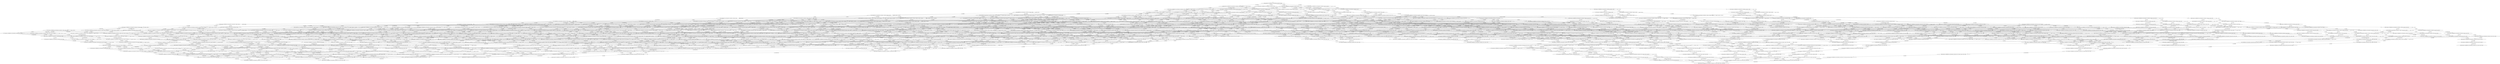 digraph system {
_3072[label="", shape=none ];
_3072->3072;
4095 [label= "4095 [counter.zero, doubleEcriture, ecritureLecture, mutex.free, r1.fin, r2.fin, surete, w.free, w1.fin, w2.fin]"];
3583 [label= "3583 [counter.zero, doubleEcriture, ecritureLecture, mutex.free, r1.fin, r2.fin, w.free, w1.fin, w2.ecriture]"];
1535 [label= "1535 [counter.zero, doubleEcriture, ecritureLecture, mutex.free, r1.fin, r2.fin, w.used, w1.fin, w2.ecriture]"];
3839 [label= "3839 [counter.zero, doubleEcriture, ecritureLecture, mutex.free, r1.fin, r2.fin, w.free, w1.fin]"];
1791 [label= "1791 [counter.zero, doubleEcriture, ecritureLecture, mutex.free, r1.fin, r2.fin, surete, w.used, w1.fin]"];
3327 [label= "3327 [counter.zero, doubleEcriture, ecritureLecture, mutex.free, r1.fin, r2.fin, w.free, w1.fin]"];
3967 [label= "3967 [counter.zero, doubleEcriture, ecritureLecture, mutex.free, r1.fin, r2.fin, w.free, w1.ecriture, w2.fin]"];
1919 [label= "1919 [counter.zero, doubleEcriture, ecritureLecture, mutex.free, r1.fin, r2.fin, w.used, w1.ecriture, w2.fin]"];
1407 [label= "1407 [counter.zero, doubleEcriture, ecritureLecture, mutex.free, r1.fin, r2.fin, w.used, w1.ecriture, w2.ecriture]"];
1663 [label= "1663 [counter.zero, doubleEcriture, ecritureLecture, mutex.free, r1.fin, r2.fin, w.used, w1.ecriture]"];
3199 [label= "3199 [counter.zero, doubleEcriture, ecritureLecture, mutex.free, r1.fin, r2.fin, w.free, w1.ecriture]"];
1151 [label= "1151 [counter.zero, doubleEcriture, ecritureLecture, mutex.free, r1.fin, r2.fin, w.used, w1.ecriture]"];
4031 [label= "4031 [counter.zero, doubleEcriture, ecritureLecture, mutex.free, r1.fin, r2.fin, w.free, w2.fin]"];
1983 [label= "1983 [counter.zero, doubleEcriture, ecritureLecture, mutex.free, r1.fin, r2.fin, surete, w.used, w2.fin]"];
1471 [label= "1471 [counter.zero, doubleEcriture, ecritureLecture, mutex.free, r1.fin, r2.fin, w.used, w2.ecriture]"];
1727 [label= "1727 [counter.zero, doubleEcriture, ecritureLecture, mutex.free, r1.fin, r2.fin, w.used]"];
3263 [label= "3263 [counter.zero, doubleEcriture, ecritureLecture, mutex.free, r1.fin, r2.fin, w.free]"];
1215 [label= "1215 [counter.zero, doubleEcriture, ecritureLecture, mutex.free, r1.fin, r2.fin, w.used]"];
3903 [label= "3903 [counter.zero, doubleEcriture, ecritureLecture, mutex.free, r1.fin, r2.fin, w.free, w2.fin]"];
3391 [label= "3391 [counter.zero, doubleEcriture, ecritureLecture, mutex.free, r1.fin, r2.fin, w.free, w2.ecriture]"];
1343 [label= "1343 [counter.zero, doubleEcriture, ecritureLecture, mutex.free, r1.fin, r2.fin, w.used, w2.ecriture]"];
3647 [label= "3647 [counter.zero, doubleEcriture, ecritureLecture, mutex.free, r1.fin, r2.fin, w.free]"];
1599 [label= "1599 [counter.zero, doubleEcriture, ecritureLecture, mutex.free, r1.fin, r2.fin, w.used]"];
3135 [label= "3135 [counter.zero, doubleEcriture, ecritureLecture, mutex.free, r1.fin, r2.fin, w.free]"];
8159 [label= "8159 [counter.un, doubleEcriture, ecritureLecture, mutex.free, r1.fin, w.free, w1.fin, w2.fin]"];
6111 [label= "6111 [counter.un, doubleEcriture, ecritureLecture, mutex.free, r1.fin, surete, w.used, w1.fin, w2.fin]"];
5599 [label= "5599 [counter.un, doubleEcriture, ecritureLecture, mutex.free, r1.fin, w.used, w1.fin, w2.ecriture]"];
5855 [label= "5855 [counter.un, doubleEcriture, ecritureLecture, mutex.free, r1.fin, w.used, w1.fin]"];
7391 [label= "7391 [counter.un, doubleEcriture, ecritureLecture, mutex.free, r1.fin, w.free, w1.fin]"];
5343 [label= "5343 [counter.un, doubleEcriture, ecritureLecture, mutex.free, r1.fin, w.used, w1.fin]"];
5983 [label= "5983 [counter.un, doubleEcriture, ecritureLecture, mutex.free, r1.fin, w.used, w1.ecriture, w2.fin]"];
5215 [label= "5215 [counter.un, doubleEcriture, ecritureLecture, mutex.free, r1.fin, w.used, w1.ecriture]"];
6047 [label= "6047 [counter.un, doubleEcriture, ecritureLecture, mutex.free, r1.fin, w.used, w2.fin]"];
5279 [label= "5279 [counter.un, doubleEcriture, ecritureLecture, mutex.free, r1.fin, w.used]"];
7967 [label= "7967 [counter.un, doubleEcriture, ecritureLecture, mutex.free, r1.fin, w.free, w2.fin]"];
5919 [label= "5919 [counter.un, doubleEcriture, ecritureLecture, mutex.free, r1.fin, w.used, w2.fin]"];
5407 [label= "5407 [counter.un, doubleEcriture, ecritureLecture, mutex.free, r1.fin, w.used, w2.ecriture]"];
5663 [label= "5663 [counter.un, doubleEcriture, ecritureLecture, mutex.free, r1.fin, w.used]"];
7199 [label= "7199 [counter.un, doubleEcriture, ecritureLecture, mutex.free, r1.fin, w.free]"];
5151 [label= "5151 [counter.un, doubleEcriture, ecritureLecture, mutex.free, r1.fin, w.used]"];
3055 [label= "3055 [counter.zero, doubleEcriture, ecritureLecture, mutex.used, r1.fin, w.free, w1.fin, w2.fin]"];
1007 [label= "1007 [counter.zero, doubleEcriture, ecritureLecture, mutex.used, r1.fin, surete, w.used, w1.fin, w2.fin]"];
495 [label= "495 [counter.zero, doubleEcriture, ecritureLecture, mutex.used, r1.fin, w.used, w1.fin, w2.ecriture]"];
751 [label= "751 [counter.zero, doubleEcriture, ecritureLecture, mutex.used, r1.fin, w.used, w1.fin]"];
2287 [label= "2287 [counter.zero, doubleEcriture, ecritureLecture, mutex.used, r1.fin, w.free, w1.fin]"];
239 [label= "239 [counter.zero, doubleEcriture, ecritureLecture, mutex.used, r1.fin, w.used, w1.fin]"];
879 [label= "879 [counter.zero, doubleEcriture, ecritureLecture, mutex.used, r1.fin, w.used, w1.ecriture, w2.fin]"];
111 [label= "111 [counter.zero, doubleEcriture, ecritureLecture, mutex.used, r1.fin, w.used, w1.ecriture]"];
943 [label= "943 [counter.zero, doubleEcriture, ecritureLecture, mutex.used, r1.fin, w.used, w2.fin]"];
175 [label= "175 [counter.zero, doubleEcriture, ecritureLecture, mutex.used, r1.fin, w.used]"];
2863 [label= "2863 [counter.zero, doubleEcriture, ecritureLecture, mutex.used, r1.fin, w.free, w2.fin]"];
815 [label= "815 [counter.zero, doubleEcriture, ecritureLecture, mutex.used, r1.fin, w.used, w2.fin]"];
303 [label= "303 [counter.zero, doubleEcriture, ecritureLecture, mutex.used, r1.fin, w.used, w2.ecriture]"];
559 [label= "559 [counter.zero, doubleEcriture, ecritureLecture, mutex.used, r1.fin, w.used]"];
2095 [label= "2095 [counter.zero, doubleEcriture, ecritureLecture, mutex.used, r1.fin, w.free]"];
47 [label= "47 [counter.zero, doubleEcriture, ecritureLecture, mutex.used, r1.fin, w.used]"];
8143 [label= "8143 [counter.un, doubleEcriture, ecritureLecture, mutex.free, r1.fin, w.free, w1.fin, w2.fin]"];
6095 [label= "6095 [counter.un, doubleEcriture, ecritureLecture, mutex.free, r1.fin, w.used, w1.fin, w2.fin]"];
5583 [label= "5583 [counter.un, doubleEcriture, ecritureLecture, mutex.free, r1.fin, w.used, w1.fin, w2.ecriture]"];
5839 [label= "5839 [counter.un, doubleEcriture, ecritureLecture, mutex.free, r1.fin, w.used, w1.fin]"];
7375 [label= "7375 [counter.un, doubleEcriture, ecritureLecture, mutex.free, r1.fin, w.free, w1.fin]"];
5327 [label= "5327 [counter.un, doubleEcriture, ecritureLecture, mutex.free, r1.fin, w.used, w1.fin]"];
5967 [label= "5967 [counter.un, doubleEcriture, ecritureLecture, mutex.free, r1.fin, w.used, w1.ecriture, w2.fin]"];
5199 [label= "5199 [counter.un, doubleEcriture, ecritureLecture, mutex.free, r1.fin, w.used, w1.ecriture]"];
6031 [label= "6031 [counter.un, doubleEcriture, ecritureLecture, mutex.free, r1.fin, w.used, w2.fin]"];
5263 [label= "5263 [counter.un, doubleEcriture, ecritureLecture, mutex.free, r1.fin, w.used]"];
7951 [label= "7951 [counter.un, doubleEcriture, ecritureLecture, mutex.free, r1.fin, w.free, w2.fin]"];
5903 [label= "5903 [counter.un, doubleEcriture, ecritureLecture, mutex.free, r1.fin, w.used, w2.fin]"];
5391 [label= "5391 [counter.un, doubleEcriture, ecritureLecture, mutex.free, r1.fin, w.used, w2.ecriture]"];
5647 [label= "5647 [counter.un, doubleEcriture, ecritureLecture, mutex.free, r1.fin, w.used]"];
7183 [label= "7183 [counter.un, doubleEcriture, ecritureLecture, mutex.free, r1.fin, w.free]"];
5135 [label= "5135 [counter.un, doubleEcriture, ecritureLecture, mutex.free, r1.fin, w.used]"];
3063 [label= "3063 [counter.zero, doubleEcriture, ecritureLecture, mutex.used, r1.fin, surete, w.free, w1.fin, w2.fin]"];
2551 [label= "2551 [counter.zero, doubleEcriture, ecritureLecture, mutex.used, r1.fin, w.free, w1.fin, w2.ecriture]"];
503 [label= "503 [counter.zero, doubleEcriture, ecritureLecture, mutex.used, r1.fin, w.used, w1.fin, w2.ecriture]"];
2807 [label= "2807 [counter.zero, doubleEcriture, ecritureLecture, mutex.used, r1.fin, w.free, w1.fin]"];
759 [label= "759 [counter.zero, doubleEcriture, ecritureLecture, mutex.used, r1.fin, surete, w.used, w1.fin]"];
2295 [label= "2295 [counter.zero, doubleEcriture, ecritureLecture, mutex.used, r1.fin, w.free, w1.fin]"];
2935 [label= "2935 [counter.zero, doubleEcriture, ecritureLecture, mutex.used, r1.fin, w.free, w1.ecriture, w2.fin]"];
887 [label= "887 [counter.zero, doubleEcriture, ecritureLecture, mutex.used, r1.fin, w.used, w1.ecriture, w2.fin]"];
375 [label= "375 [counter.zero, doubleEcriture, ecritureLecture, mutex.used, r1.fin, w.used, w1.ecriture, w2.ecriture]"];
631 [label= "631 [counter.zero, doubleEcriture, ecritureLecture, mutex.used, r1.fin, w.used, w1.ecriture]"];
2167 [label= "2167 [counter.zero, doubleEcriture, ecritureLecture, mutex.used, r1.fin, w.free, w1.ecriture]"];
119 [label= "119 [counter.zero, doubleEcriture, ecritureLecture, mutex.used, r1.fin, w.used, w1.ecriture]"];
2999 [label= "2999 [counter.zero, doubleEcriture, ecritureLecture, mutex.used, r1.fin, w.free, w2.fin]"];
951 [label= "951 [counter.zero, doubleEcriture, ecritureLecture, mutex.used, r1.fin, surete, w.used, w2.fin]"];
439 [label= "439 [counter.zero, doubleEcriture, ecritureLecture, mutex.used, r1.fin, w.used, w2.ecriture]"];
695 [label= "695 [counter.zero, doubleEcriture, ecritureLecture, mutex.used, r1.fin, w.used]"];
2231 [label= "2231 [counter.zero, doubleEcriture, ecritureLecture, mutex.used, r1.fin, w.free]"];
183 [label= "183 [counter.zero, doubleEcriture, ecritureLecture, mutex.used, r1.fin, w.used]"];
2871 [label= "2871 [counter.zero, doubleEcriture, ecritureLecture, mutex.used, r1.fin, w.free, w2.fin]"];
2359 [label= "2359 [counter.zero, doubleEcriture, ecritureLecture, mutex.used, r1.fin, w.free, w2.ecriture]"];
311 [label= "311 [counter.zero, doubleEcriture, ecritureLecture, mutex.used, r1.fin, w.used, w2.ecriture]"];
2615 [label= "2615 [counter.zero, doubleEcriture, ecritureLecture, mutex.used, r1.fin, w.free]"];
567 [label= "567 [counter.zero, doubleEcriture, ecritureLecture, mutex.used, r1.fin, w.used]"];
2103 [label= "2103 [counter.zero, doubleEcriture, ecritureLecture, mutex.used, r1.fin, w.free]"];
8151 [label= "8151 [counter.un, doubleEcriture, ecritureLecture, mutex.free, r1.fin, r2.lecture, w.free, w1.fin, w2.fin]"];
6103 [label= "6103 [counter.un, doubleEcriture, ecritureLecture, mutex.free, r1.fin, r2.lecture, w.used, w1.fin, w2.fin]"];
5591 [label= "5591 [counter.un, doubleEcriture, ecritureLecture, mutex.free, r1.fin, r2.lecture, w.used, w1.fin, w2.ecriture]"];
5847 [label= "5847 [counter.un, doubleEcriture, ecritureLecture, mutex.free, r1.fin, r2.lecture, w.used, w1.fin]"];
7383 [label= "7383 [counter.un, doubleEcriture, ecritureLecture, mutex.free, r1.fin, r2.lecture, w.free, w1.fin]"];
5335 [label= "5335 [counter.un, doubleEcriture, ecritureLecture, mutex.free, r1.fin, r2.lecture, w.used, w1.fin]"];
5975 [label= "5975 [counter.un, doubleEcriture, ecritureLecture, mutex.free, r1.fin, r2.lecture, w.used, w1.ecriture, w2.fin]"];
5207 [label= "5207 [counter.un, doubleEcriture, ecritureLecture, mutex.free, r1.fin, r2.lecture, w.used, w1.ecriture]"];
6039 [label= "6039 [counter.un, doubleEcriture, ecritureLecture, mutex.free, r1.fin, r2.lecture, w.used, w2.fin]"];
5271 [label= "5271 [counter.un, doubleEcriture, ecritureLecture, mutex.free, r1.fin, r2.lecture, w.used]"];
7959 [label= "7959 [counter.un, doubleEcriture, ecritureLecture, mutex.free, r1.fin, r2.lecture, w.free, w2.fin]"];
5911 [label= "5911 [counter.un, doubleEcriture, ecritureLecture, mutex.free, r1.fin, r2.lecture, w.used, w2.fin]"];
5399 [label= "5399 [counter.un, doubleEcriture, ecritureLecture, mutex.free, r1.fin, r2.lecture, w.used, w2.ecriture]"];
5655 [label= "5655 [counter.un, doubleEcriture, ecritureLecture, mutex.free, r1.fin, r2.lecture, w.used]"];
7191 [label= "7191 [counter.un, doubleEcriture, ecritureLecture, mutex.free, r1.fin, r2.lecture, w.free]"];
5143 [label= "5143 [counter.un, doubleEcriture, ecritureLecture, mutex.free, r1.fin, r2.lecture, w.used]"];
7143 [label= "7143 [counter.un, doubleEcriture, ecritureLecture, mutex.used, r1.fin, w.free, w1.fin, w2.fin]"];
5095 [label= "5095 [counter.un, doubleEcriture, ecritureLecture, mutex.used, r1.fin, surete, w.used, w1.fin, w2.fin]"];
4583 [label= "4583 [counter.un, doubleEcriture, ecritureLecture, mutex.used, r1.fin, w.used, w1.fin, w2.ecriture]"];
4839 [label= "4839 [counter.un, doubleEcriture, ecritureLecture, mutex.used, r1.fin, w.used, w1.fin]"];
6375 [label= "6375 [counter.un, doubleEcriture, ecritureLecture, mutex.used, r1.fin, w.free, w1.fin]"];
4327 [label= "4327 [counter.un, doubleEcriture, ecritureLecture, mutex.used, r1.fin, w.used, w1.fin]"];
4967 [label= "4967 [counter.un, doubleEcriture, ecritureLecture, mutex.used, r1.fin, w.used, w1.ecriture, w2.fin]"];
4199 [label= "4199 [counter.un, doubleEcriture, ecritureLecture, mutex.used, r1.fin, w.used, w1.ecriture]"];
5031 [label= "5031 [counter.un, doubleEcriture, ecritureLecture, mutex.used, r1.fin, w.used, w2.fin]"];
4263 [label= "4263 [counter.un, doubleEcriture, ecritureLecture, mutex.used, r1.fin, w.used]"];
6951 [label= "6951 [counter.un, doubleEcriture, ecritureLecture, mutex.used, r1.fin, w.free, w2.fin]"];
4903 [label= "4903 [counter.un, doubleEcriture, ecritureLecture, mutex.used, r1.fin, w.used, w2.fin]"];
4391 [label= "4391 [counter.un, doubleEcriture, ecritureLecture, mutex.used, r1.fin, w.used, w2.ecriture]"];
4647 [label= "4647 [counter.un, doubleEcriture, ecritureLecture, mutex.used, r1.fin, w.used]"];
6183 [label= "6183 [counter.un, doubleEcriture, ecritureLecture, mutex.used, r1.fin, w.free]"];
4135 [label= "4135 [counter.un, doubleEcriture, ecritureLecture, mutex.used, r1.fin, w.used]"];
4039 [label= "4039 [counter.zero, doubleEcriture, ecritureLecture, mutex.free, r1.fin, w.free, w1.fin, w2.fin]"];
1479 [label= "1479 [counter.zero, doubleEcriture, ecritureLecture, mutex.free, r1.fin, w.used, w1.fin, w2.ecriture]"];
1735 [label= "1735 [counter.zero, doubleEcriture, ecritureLecture, mutex.free, r1.fin, w.used, w1.fin]"];
3271 [label= "3271 [counter.zero, doubleEcriture, ecritureLecture, mutex.free, r1.fin, w.free, w1.fin]"];
1863 [label= "1863 [counter.zero, doubleEcriture, ecritureLecture, mutex.free, r1.fin, w.used, w1.ecriture, w2.fin]"];
1095 [label= "1095 [counter.zero, doubleEcriture, ecritureLecture, mutex.free, r1.fin, w.used, w1.ecriture]"];
1927 [label= "1927 [counter.zero, doubleEcriture, ecritureLecture, mutex.free, r1.fin, w.used, w2.fin]"];
1159 [label= "1159 [counter.zero, doubleEcriture, ecritureLecture, mutex.free, r1.fin, w.used]"];
3847 [label= "3847 [counter.zero, doubleEcriture, ecritureLecture, mutex.free, r1.fin, w.free, w2.fin]"];
1287 [label= "1287 [counter.zero, doubleEcriture, ecritureLecture, mutex.free, r1.fin, w.used, w2.ecriture]"];
1543 [label= "1543 [counter.zero, doubleEcriture, ecritureLecture, mutex.free, r1.fin, w.used]"];
3079 [label= "3079 [counter.zero, doubleEcriture, ecritureLecture, mutex.free, r1.fin, w.free]"];
8187 [label= "8187 [counter.un, doubleEcriture, ecritureLecture, mutex.free, r2.fin, w.free, w1.fin, w2.fin]"];
6139 [label= "6139 [counter.un, doubleEcriture, ecritureLecture, mutex.free, r2.fin, surete, w.used, w1.fin, w2.fin]"];
5627 [label= "5627 [counter.un, doubleEcriture, ecritureLecture, mutex.free, r2.fin, w.used, w1.fin, w2.ecriture]"];
5883 [label= "5883 [counter.un, doubleEcriture, ecritureLecture, mutex.free, r2.fin, w.used, w1.fin]"];
7419 [label= "7419 [counter.un, doubleEcriture, ecritureLecture, mutex.free, r2.fin, w.free, w1.fin]"];
5371 [label= "5371 [counter.un, doubleEcriture, ecritureLecture, mutex.free, r2.fin, w.used, w1.fin]"];
6011 [label= "6011 [counter.un, doubleEcriture, ecritureLecture, mutex.free, r2.fin, w.used, w1.ecriture, w2.fin]"];
5243 [label= "5243 [counter.un, doubleEcriture, ecritureLecture, mutex.free, r2.fin, w.used, w1.ecriture]"];
6075 [label= "6075 [counter.un, doubleEcriture, ecritureLecture, mutex.free, r2.fin, w.used, w2.fin]"];
5307 [label= "5307 [counter.un, doubleEcriture, ecritureLecture, mutex.free, r2.fin, w.used]"];
7995 [label= "7995 [counter.un, doubleEcriture, ecritureLecture, mutex.free, r2.fin, w.free, w2.fin]"];
5947 [label= "5947 [counter.un, doubleEcriture, ecritureLecture, mutex.free, r2.fin, w.used, w2.fin]"];
5435 [label= "5435 [counter.un, doubleEcriture, ecritureLecture, mutex.free, r2.fin, w.used, w2.ecriture]"];
5691 [label= "5691 [counter.un, doubleEcriture, ecritureLecture, mutex.free, r2.fin, w.used]"];
7227 [label= "7227 [counter.un, doubleEcriture, ecritureLecture, mutex.free, r2.fin, w.free]"];
5179 [label= "5179 [counter.un, doubleEcriture, ecritureLecture, mutex.free, r2.fin, w.used]"];
12251 [label= "12251 [doubleEcriture, ecritureLecture, mutex.free, w.free, w1.fin, w2.fin]"];
10203 [label= "10203 [doubleEcriture, ecritureLecture, mutex.free, surete, w.used, w1.fin, w2.fin]"];
9691 [label= "9691 [doubleEcriture, ecritureLecture, mutex.free, w.used, w1.fin, w2.ecriture]"];
9947 [label= "9947 [doubleEcriture, ecritureLecture, mutex.free, w.used, w1.fin]"];
11483 [label= "11483 [doubleEcriture, ecritureLecture, mutex.free, w.free, w1.fin]"];
9435 [label= "9435 [doubleEcriture, ecritureLecture, mutex.free, w.used, w1.fin]"];
10075 [label= "10075 [doubleEcriture, ecritureLecture, mutex.free, w.used, w1.ecriture, w2.fin]"];
9307 [label= "9307 [doubleEcriture, ecritureLecture, mutex.free, w.used, w1.ecriture]"];
10139 [label= "10139 [doubleEcriture, ecritureLecture, mutex.free, w.used, w2.fin]"];
9371 [label= "9371 [doubleEcriture, ecritureLecture, mutex.free, w.used]"];
12059 [label= "12059 [doubleEcriture, ecritureLecture, mutex.free, w.free, w2.fin]"];
10011 [label= "10011 [doubleEcriture, ecritureLecture, mutex.free, w.used, w2.fin]"];
9499 [label= "9499 [doubleEcriture, ecritureLecture, mutex.free, w.used, w2.ecriture]"];
9755 [label= "9755 [doubleEcriture, ecritureLecture, mutex.free, w.used]"];
11291 [label= "11291 [doubleEcriture, ecritureLecture, mutex.free, w.free]"];
9243 [label= "9243 [doubleEcriture, ecritureLecture, mutex.free, w.used]"];
7147 [label= "7147 [counter.un, doubleEcriture, ecritureLecture, mutex.used, w.free, w1.fin, w2.fin]"];
5099 [label= "5099 [counter.un, doubleEcriture, ecritureLecture, mutex.used, surete, w.used, w1.fin, w2.fin]"];
4587 [label= "4587 [counter.un, doubleEcriture, ecritureLecture, mutex.used, w.used, w1.fin, w2.ecriture]"];
4843 [label= "4843 [counter.un, doubleEcriture, ecritureLecture, mutex.used, w.used, w1.fin]"];
6379 [label= "6379 [counter.un, doubleEcriture, ecritureLecture, mutex.used, w.free, w1.fin]"];
4331 [label= "4331 [counter.un, doubleEcriture, ecritureLecture, mutex.used, w.used, w1.fin]"];
4971 [label= "4971 [counter.un, doubleEcriture, ecritureLecture, mutex.used, w.used, w1.ecriture, w2.fin]"];
4203 [label= "4203 [counter.un, doubleEcriture, ecritureLecture, mutex.used, w.used, w1.ecriture]"];
5035 [label= "5035 [counter.un, doubleEcriture, ecritureLecture, mutex.used, w.used, w2.fin]"];
4267 [label= "4267 [counter.un, doubleEcriture, ecritureLecture, mutex.used, w.used]"];
6955 [label= "6955 [counter.un, doubleEcriture, ecritureLecture, mutex.used, w.free, w2.fin]"];
4907 [label= "4907 [counter.un, doubleEcriture, ecritureLecture, mutex.used, w.used, w2.fin]"];
4395 [label= "4395 [counter.un, doubleEcriture, ecritureLecture, mutex.used, w.used, w2.ecriture]"];
4651 [label= "4651 [counter.un, doubleEcriture, ecritureLecture, mutex.used, w.used]"];
6187 [label= "6187 [counter.un, doubleEcriture, ecritureLecture, mutex.used, w.free]"];
4139 [label= "4139 [counter.un, doubleEcriture, ecritureLecture, mutex.used, w.used]"];
12235 [label= "12235 [doubleEcriture, ecritureLecture, mutex.free, w.free, w1.fin, w2.fin]"];
10187 [label= "10187 [doubleEcriture, ecritureLecture, mutex.free, w.used, w1.fin, w2.fin]"];
9675 [label= "9675 [doubleEcriture, ecritureLecture, mutex.free, w.used, w1.fin, w2.ecriture]"];
9931 [label= "9931 [doubleEcriture, ecritureLecture, mutex.free, w.used, w1.fin]"];
11467 [label= "11467 [doubleEcriture, ecritureLecture, mutex.free, w.free, w1.fin]"];
9419 [label= "9419 [doubleEcriture, ecritureLecture, mutex.free, w.used, w1.fin]"];
10059 [label= "10059 [doubleEcriture, ecritureLecture, mutex.free, w.used, w1.ecriture, w2.fin]"];
9291 [label= "9291 [doubleEcriture, ecritureLecture, mutex.free, w.used, w1.ecriture]"];
10123 [label= "10123 [doubleEcriture, ecritureLecture, mutex.free, w.used, w2.fin]"];
9355 [label= "9355 [doubleEcriture, ecritureLecture, mutex.free, w.used]"];
12043 [label= "12043 [doubleEcriture, ecritureLecture, mutex.free, w.free, w2.fin]"];
9995 [label= "9995 [doubleEcriture, ecritureLecture, mutex.free, w.used, w2.fin]"];
9483 [label= "9483 [doubleEcriture, ecritureLecture, mutex.free, w.used, w2.ecriture]"];
9739 [label= "9739 [doubleEcriture, ecritureLecture, mutex.free, w.used]"];
11275 [label= "11275 [doubleEcriture, ecritureLecture, mutex.free, w.free]"];
9227 [label= "9227 [doubleEcriture, ecritureLecture, mutex.free, w.used]"];
7155 [label= "7155 [counter.un, doubleEcriture, ecritureLecture, mutex.used, w.free, w1.fin, w2.fin]"];
5107 [label= "5107 [counter.un, doubleEcriture, ecritureLecture, mutex.used, surete, w.used, w1.fin, w2.fin]"];
4595 [label= "4595 [counter.un, doubleEcriture, ecritureLecture, mutex.used, w.used, w1.fin, w2.ecriture]"];
4851 [label= "4851 [counter.un, doubleEcriture, ecritureLecture, mutex.used, w.used, w1.fin]"];
6387 [label= "6387 [counter.un, doubleEcriture, ecritureLecture, mutex.used, w.free, w1.fin]"];
4339 [label= "4339 [counter.un, doubleEcriture, ecritureLecture, mutex.used, w.used, w1.fin]"];
4979 [label= "4979 [counter.un, doubleEcriture, ecritureLecture, mutex.used, w.used, w1.ecriture, w2.fin]"];
4211 [label= "4211 [counter.un, doubleEcriture, ecritureLecture, mutex.used, w.used, w1.ecriture]"];
5043 [label= "5043 [counter.un, doubleEcriture, ecritureLecture, mutex.used, w.used, w2.fin]"];
4275 [label= "4275 [counter.un, doubleEcriture, ecritureLecture, mutex.used, w.used]"];
6963 [label= "6963 [counter.un, doubleEcriture, ecritureLecture, mutex.used, w.free, w2.fin]"];
4915 [label= "4915 [counter.un, doubleEcriture, ecritureLecture, mutex.used, w.used, w2.fin]"];
4403 [label= "4403 [counter.un, doubleEcriture, ecritureLecture, mutex.used, w.used, w2.ecriture]"];
4659 [label= "4659 [counter.un, doubleEcriture, ecritureLecture, mutex.used, w.used]"];
6195 [label= "6195 [counter.un, doubleEcriture, ecritureLecture, mutex.used, w.free]"];
4147 [label= "4147 [counter.un, doubleEcriture, ecritureLecture, mutex.used, w.used]"];
12243 [label= "12243 [doubleEcriture, ecritureLecture, mutex.free, r2.lecture, w.free, w1.fin, w2.fin]"];
10195 [label= "10195 [doubleEcriture, ecritureLecture, mutex.free, r2.lecture, w.used, w1.fin, w2.fin]"];
9683 [label= "9683 [doubleEcriture, ecritureLecture, mutex.free, r2.lecture, w.used, w1.fin, w2.ecriture]"];
9939 [label= "9939 [doubleEcriture, ecritureLecture, mutex.free, r2.lecture, w.used, w1.fin]"];
11475 [label= "11475 [doubleEcriture, ecritureLecture, mutex.free, r2.lecture, w.free, w1.fin]"];
9427 [label= "9427 [doubleEcriture, ecritureLecture, mutex.free, r2.lecture, w.used, w1.fin]"];
10067 [label= "10067 [doubleEcriture, ecritureLecture, mutex.free, r2.lecture, w.used, w1.ecriture, w2.fin]"];
9299 [label= "9299 [doubleEcriture, ecritureLecture, mutex.free, r2.lecture, w.used, w1.ecriture]"];
10131 [label= "10131 [doubleEcriture, ecritureLecture, mutex.free, r2.lecture, w.used, w2.fin]"];
9363 [label= "9363 [doubleEcriture, ecritureLecture, mutex.free, r2.lecture, w.used]"];
12051 [label= "12051 [doubleEcriture, ecritureLecture, mutex.free, r2.lecture, w.free, w2.fin]"];
10003 [label= "10003 [doubleEcriture, ecritureLecture, mutex.free, r2.lecture, w.used, w2.fin]"];
9491 [label= "9491 [doubleEcriture, ecritureLecture, mutex.free, r2.lecture, w.used, w2.ecriture]"];
9747 [label= "9747 [doubleEcriture, ecritureLecture, mutex.free, r2.lecture, w.used]"];
11283 [label= "11283 [doubleEcriture, ecritureLecture, mutex.free, r2.lecture, w.free]"];
9235 [label= "9235 [doubleEcriture, ecritureLecture, mutex.free, r2.lecture, w.used]"];
11235 [label= "11235 [doubleEcriture, ecritureLecture, mutex.used, w.free, w1.fin, w2.fin]"];
9187 [label= "9187 [doubleEcriture, ecritureLecture, mutex.used, surete, w.used, w1.fin, w2.fin]"];
8675 [label= "8675 [doubleEcriture, ecritureLecture, mutex.used, w.used, w1.fin, w2.ecriture]"];
8931 [label= "8931 [doubleEcriture, ecritureLecture, mutex.used, w.used, w1.fin]"];
10467 [label= "10467 [doubleEcriture, ecritureLecture, mutex.used, w.free, w1.fin]"];
8419 [label= "8419 [doubleEcriture, ecritureLecture, mutex.used, w.used, w1.fin]"];
9059 [label= "9059 [doubleEcriture, ecritureLecture, mutex.used, w.used, w1.ecriture, w2.fin]"];
8291 [label= "8291 [doubleEcriture, ecritureLecture, mutex.used, w.used, w1.ecriture]"];
9123 [label= "9123 [doubleEcriture, ecritureLecture, mutex.used, w.used, w2.fin]"];
8355 [label= "8355 [doubleEcriture, ecritureLecture, mutex.used, w.used]"];
11043 [label= "11043 [doubleEcriture, ecritureLecture, mutex.used, w.free, w2.fin]"];
8995 [label= "8995 [doubleEcriture, ecritureLecture, mutex.used, w.used, w2.fin]"];
8483 [label= "8483 [doubleEcriture, ecritureLecture, mutex.used, w.used, w2.ecriture]"];
8739 [label= "8739 [doubleEcriture, ecritureLecture, mutex.used, w.used]"];
10275 [label= "10275 [doubleEcriture, ecritureLecture, mutex.used, w.free]"];
8227 [label= "8227 [doubleEcriture, ecritureLecture, mutex.used, w.used]"];
6083 [label= "6083 [counter.un, doubleEcriture, ecritureLecture, mutex.free, w.used, w1.fin, w2.fin]"];
5315 [label= "5315 [counter.un, doubleEcriture, ecritureLecture, mutex.free, w.used, w1.fin]"];
5891 [label= "5891 [counter.un, doubleEcriture, ecritureLecture, mutex.free, w.used, w2.fin]"];
5123 [label= "5123 [counter.un, doubleEcriture, ecritureLecture, mutex.free, w.used]"];
3069 [label= "3069 [counter.zero, doubleEcriture, ecritureLecture, mutex.used, r2.fin, w.free, w1.fin, w2.fin]"];
1021 [label= "1021 [counter.zero, doubleEcriture, ecritureLecture, mutex.used, r2.fin, surete, w.used, w1.fin, w2.fin]"];
509 [label= "509 [counter.zero, doubleEcriture, ecritureLecture, mutex.used, r2.fin, w.used, w1.fin, w2.ecriture]"];
765 [label= "765 [counter.zero, doubleEcriture, ecritureLecture, mutex.used, r2.fin, w.used, w1.fin]"];
2301 [label= "2301 [counter.zero, doubleEcriture, ecritureLecture, mutex.used, r2.fin, w.free, w1.fin]"];
253 [label= "253 [counter.zero, doubleEcriture, ecritureLecture, mutex.used, r2.fin, w.used, w1.fin]"];
893 [label= "893 [counter.zero, doubleEcriture, ecritureLecture, mutex.used, r2.fin, w.used, w1.ecriture, w2.fin]"];
125 [label= "125 [counter.zero, doubleEcriture, ecritureLecture, mutex.used, r2.fin, w.used, w1.ecriture]"];
957 [label= "957 [counter.zero, doubleEcriture, ecritureLecture, mutex.used, r2.fin, w.used, w2.fin]"];
189 [label= "189 [counter.zero, doubleEcriture, ecritureLecture, mutex.used, r2.fin, w.used]"];
2877 [label= "2877 [counter.zero, doubleEcriture, ecritureLecture, mutex.used, r2.fin, w.free, w2.fin]"];
829 [label= "829 [counter.zero, doubleEcriture, ecritureLecture, mutex.used, r2.fin, w.used, w2.fin]"];
317 [label= "317 [counter.zero, doubleEcriture, ecritureLecture, mutex.used, r2.fin, w.used, w2.ecriture]"];
573 [label= "573 [counter.zero, doubleEcriture, ecritureLecture, mutex.used, r2.fin, w.used]"];
2109 [label= "2109 [counter.zero, doubleEcriture, ecritureLecture, mutex.used, r2.fin, w.free]"];
61 [label= "61 [counter.zero, doubleEcriture, ecritureLecture, mutex.used, r2.fin, w.used]"];
7133 [label= "7133 [counter.un, doubleEcriture, ecritureLecture, mutex.used, w.free, w1.fin, w2.fin]"];
5085 [label= "5085 [counter.un, doubleEcriture, ecritureLecture, mutex.used, surete, w.used, w1.fin, w2.fin]"];
4573 [label= "4573 [counter.un, doubleEcriture, ecritureLecture, mutex.used, w.used, w1.fin, w2.ecriture]"];
4829 [label= "4829 [counter.un, doubleEcriture, ecritureLecture, mutex.used, w.used, w1.fin]"];
6365 [label= "6365 [counter.un, doubleEcriture, ecritureLecture, mutex.used, w.free, w1.fin]"];
4317 [label= "4317 [counter.un, doubleEcriture, ecritureLecture, mutex.used, w.used, w1.fin]"];
4957 [label= "4957 [counter.un, doubleEcriture, ecritureLecture, mutex.used, w.used, w1.ecriture, w2.fin]"];
4189 [label= "4189 [counter.un, doubleEcriture, ecritureLecture, mutex.used, w.used, w1.ecriture]"];
5021 [label= "5021 [counter.un, doubleEcriture, ecritureLecture, mutex.used, w.used, w2.fin]"];
4253 [label= "4253 [counter.un, doubleEcriture, ecritureLecture, mutex.used, w.used]"];
6941 [label= "6941 [counter.un, doubleEcriture, ecritureLecture, mutex.used, w.free, w2.fin]"];
4893 [label= "4893 [counter.un, doubleEcriture, ecritureLecture, mutex.used, w.used, w2.fin]"];
4381 [label= "4381 [counter.un, doubleEcriture, ecritureLecture, mutex.used, w.used, w2.ecriture]"];
4637 [label= "4637 [counter.un, doubleEcriture, ecritureLecture, mutex.used, w.used]"];
6173 [label= "6173 [counter.un, doubleEcriture, ecritureLecture, mutex.used, w.free]"];
4125 [label= "4125 [counter.un, doubleEcriture, ecritureLecture, mutex.used, w.used]"];
7117 [label= "7117 [counter.un, doubleEcriture, ecritureLecture, mutex.used, w.free, w1.fin, w2.fin]"];
5069 [label= "5069 [counter.un, doubleEcriture, ecritureLecture, mutex.used, w.used, w1.fin, w2.fin]"];
4557 [label= "4557 [counter.un, doubleEcriture, ecritureLecture, mutex.used, w.used, w1.fin, w2.ecriture]"];
4813 [label= "4813 [counter.un, doubleEcriture, ecritureLecture, mutex.used, w.used, w1.fin]"];
6349 [label= "6349 [counter.un, doubleEcriture, ecritureLecture, mutex.used, w.free, w1.fin]"];
4301 [label= "4301 [counter.un, doubleEcriture, ecritureLecture, mutex.used, w.used, w1.fin]"];
4941 [label= "4941 [counter.un, doubleEcriture, ecritureLecture, mutex.used, w.used, w1.ecriture, w2.fin]"];
4173 [label= "4173 [counter.un, doubleEcriture, ecritureLecture, mutex.used, w.used, w1.ecriture]"];
5005 [label= "5005 [counter.un, doubleEcriture, ecritureLecture, mutex.used, w.used, w2.fin]"];
4237 [label= "4237 [counter.un, doubleEcriture, ecritureLecture, mutex.used, w.used]"];
6925 [label= "6925 [counter.un, doubleEcriture, ecritureLecture, mutex.used, w.free, w2.fin]"];
4877 [label= "4877 [counter.un, doubleEcriture, ecritureLecture, mutex.used, w.used, w2.fin]"];
4365 [label= "4365 [counter.un, doubleEcriture, ecritureLecture, mutex.used, w.used, w2.ecriture]"];
4621 [label= "4621 [counter.un, doubleEcriture, ecritureLecture, mutex.used, w.used]"];
6157 [label= "6157 [counter.un, doubleEcriture, ecritureLecture, mutex.used, w.free]"];
4109 [label= "4109 [counter.un, doubleEcriture, ecritureLecture, mutex.used, w.used]"];
7125 [label= "7125 [counter.un, doubleEcriture, ecritureLecture, mutex.used, r2.lecture, w.free, w1.fin, w2.fin]"];
5077 [label= "5077 [counter.un, doubleEcriture, ecritureLecture, mutex.used, r2.lecture, w.used, w1.fin, w2.fin]"];
4565 [label= "4565 [counter.un, doubleEcriture, ecritureLecture, mutex.used, r2.lecture, w.used, w1.fin, w2.ecriture]"];
4821 [label= "4821 [counter.un, doubleEcriture, ecritureLecture, mutex.used, r2.lecture, w.used, w1.fin]"];
6357 [label= "6357 [counter.un, doubleEcriture, ecritureLecture, mutex.used, r2.lecture, w.free, w1.fin]"];
4309 [label= "4309 [counter.un, doubleEcriture, ecritureLecture, mutex.used, r2.lecture, w.used, w1.fin]"];
4949 [label= "4949 [counter.un, doubleEcriture, ecritureLecture, mutex.used, r2.lecture, w.used, w1.ecriture, w2.fin]"];
4181 [label= "4181 [counter.un, doubleEcriture, ecritureLecture, mutex.used, r2.lecture, w.used, w1.ecriture]"];
5013 [label= "5013 [counter.un, doubleEcriture, ecritureLecture, mutex.used, r2.lecture, w.used, w2.fin]"];
4245 [label= "4245 [counter.un, doubleEcriture, ecritureLecture, mutex.used, r2.lecture, w.used]"];
6933 [label= "6933 [counter.un, doubleEcriture, ecritureLecture, mutex.used, r2.lecture, w.free, w2.fin]"];
4885 [label= "4885 [counter.un, doubleEcriture, ecritureLecture, mutex.used, r2.lecture, w.used, w2.fin]"];
4373 [label= "4373 [counter.un, doubleEcriture, ecritureLecture, mutex.used, r2.lecture, w.used, w2.ecriture]"];
4629 [label= "4629 [counter.un, doubleEcriture, ecritureLecture, mutex.used, r2.lecture, w.used]"];
6165 [label= "6165 [counter.un, doubleEcriture, ecritureLecture, mutex.used, r2.lecture, w.free]"];
4117 [label= "4117 [counter.un, doubleEcriture, ecritureLecture, mutex.used, r2.lecture, w.used]"];
965 [label= "965 [counter.zero, doubleEcriture, ecritureLecture, mutex.used, w.used, w1.fin, w2.fin]"];
197 [label= "197 [counter.zero, doubleEcriture, ecritureLecture, mutex.used, w.used, w1.fin]"];
773 [label= "773 [counter.zero, doubleEcriture, ecritureLecture, mutex.used, w.used, w2.fin]"];
5 [label= "5 [counter.zero, doubleEcriture, ecritureLecture, mutex.used, w.used]"];
8185 [label= "8185 [counter.un, doubleEcriture, ecritureLecture, mutex.free, r2.fin, w.free, w1.fin, w2.fin]"];
6137 [label= "6137 [counter.un, doubleEcriture, ecritureLecture, mutex.free, r2.fin, w.used, w1.fin, w2.fin]"];
5625 [label= "5625 [counter.un, doubleEcriture, ecritureLecture, mutex.free, r2.fin, w.used, w1.fin, w2.ecriture]"];
5881 [label= "5881 [counter.un, doubleEcriture, ecritureLecture, mutex.free, r2.fin, w.used, w1.fin]"];
7417 [label= "7417 [counter.un, doubleEcriture, ecritureLecture, mutex.free, r2.fin, w.free, w1.fin]"];
5369 [label= "5369 [counter.un, doubleEcriture, ecritureLecture, mutex.free, r2.fin, w.used, w1.fin]"];
6009 [label= "6009 [counter.un, doubleEcriture, ecritureLecture, mutex.free, r2.fin, w.used, w1.ecriture, w2.fin]"];
5241 [label= "5241 [counter.un, doubleEcriture, ecritureLecture, mutex.free, r2.fin, w.used, w1.ecriture]"];
6073 [label= "6073 [counter.un, doubleEcriture, ecritureLecture, mutex.free, r2.fin, w.used, w2.fin]"];
5305 [label= "5305 [counter.un, doubleEcriture, ecritureLecture, mutex.free, r2.fin, w.used]"];
7993 [label= "7993 [counter.un, doubleEcriture, ecritureLecture, mutex.free, r2.fin, w.free, w2.fin]"];
5945 [label= "5945 [counter.un, doubleEcriture, ecritureLecture, mutex.free, r2.fin, w.used, w2.fin]"];
5433 [label= "5433 [counter.un, doubleEcriture, ecritureLecture, mutex.free, r2.fin, w.used, w2.ecriture]"];
5689 [label= "5689 [counter.un, doubleEcriture, ecritureLecture, mutex.free, r2.fin, w.used]"];
7225 [label= "7225 [counter.un, doubleEcriture, ecritureLecture, mutex.free, r2.fin, w.free]"];
5177 [label= "5177 [counter.un, doubleEcriture, ecritureLecture, mutex.free, r2.fin, w.used]"];
12249 [label= "12249 [doubleEcriture, ecritureLecture, mutex.free, w.free, w1.fin, w2.fin]"];
10201 [label= "10201 [doubleEcriture, ecritureLecture, mutex.free, w.used, w1.fin, w2.fin]"];
9689 [label= "9689 [doubleEcriture, ecritureLecture, mutex.free, w.used, w1.fin, w2.ecriture]"];
9945 [label= "9945 [doubleEcriture, ecritureLecture, mutex.free, w.used, w1.fin]"];
11481 [label= "11481 [doubleEcriture, ecritureLecture, mutex.free, w.free, w1.fin]"];
9433 [label= "9433 [doubleEcriture, ecritureLecture, mutex.free, w.used, w1.fin]"];
10073 [label= "10073 [doubleEcriture, ecritureLecture, mutex.free, w.used, w1.ecriture, w2.fin]"];
9305 [label= "9305 [doubleEcriture, ecritureLecture, mutex.free, w.used, w1.ecriture]"];
10137 [label= "10137 [doubleEcriture, ecritureLecture, mutex.free, w.used, w2.fin]"];
9369 [label= "9369 [doubleEcriture, ecritureLecture, mutex.free, w.used]"];
12057 [label= "12057 [doubleEcriture, ecritureLecture, mutex.free, w.free, w2.fin]"];
10009 [label= "10009 [doubleEcriture, ecritureLecture, mutex.free, w.used, w2.fin]"];
9497 [label= "9497 [doubleEcriture, ecritureLecture, mutex.free, w.used, w2.ecriture]"];
9753 [label= "9753 [doubleEcriture, ecritureLecture, mutex.free, w.used]"];
11289 [label= "11289 [doubleEcriture, ecritureLecture, mutex.free, w.free]"];
9241 [label= "9241 [doubleEcriture, ecritureLecture, mutex.free, w.used]"];
7145 [label= "7145 [counter.un, doubleEcriture, ecritureLecture, mutex.used, w.free, w1.fin, w2.fin]"];
5097 [label= "5097 [counter.un, doubleEcriture, ecritureLecture, mutex.used, w.used, w1.fin, w2.fin]"];
4585 [label= "4585 [counter.un, doubleEcriture, ecritureLecture, mutex.used, w.used, w1.fin, w2.ecriture]"];
4841 [label= "4841 [counter.un, doubleEcriture, ecritureLecture, mutex.used, w.used, w1.fin]"];
6377 [label= "6377 [counter.un, doubleEcriture, ecritureLecture, mutex.used, w.free, w1.fin]"];
4329 [label= "4329 [counter.un, doubleEcriture, ecritureLecture, mutex.used, w.used, w1.fin]"];
4969 [label= "4969 [counter.un, doubleEcriture, ecritureLecture, mutex.used, w.used, w1.ecriture, w2.fin]"];
4201 [label= "4201 [counter.un, doubleEcriture, ecritureLecture, mutex.used, w.used, w1.ecriture]"];
5033 [label= "5033 [counter.un, doubleEcriture, ecritureLecture, mutex.used, w.used, w2.fin]"];
4265 [label= "4265 [counter.un, doubleEcriture, ecritureLecture, mutex.used, w.used]"];
6953 [label= "6953 [counter.un, doubleEcriture, ecritureLecture, mutex.used, w.free, w2.fin]"];
4905 [label= "4905 [counter.un, doubleEcriture, ecritureLecture, mutex.used, w.used, w2.fin]"];
4393 [label= "4393 [counter.un, doubleEcriture, ecritureLecture, mutex.used, w.used, w2.ecriture]"];
4649 [label= "4649 [counter.un, doubleEcriture, ecritureLecture, mutex.used, w.used]"];
6185 [label= "6185 [counter.un, doubleEcriture, ecritureLecture, mutex.used, w.free]"];
4137 [label= "4137 [counter.un, doubleEcriture, ecritureLecture, mutex.used, w.used]"];
12233 [label= "12233 [doubleEcriture, ecritureLecture, mutex.free, w.free, w1.fin, w2.fin]"];
9673 [label= "9673 [doubleEcriture, ecritureLecture, mutex.free, w.used, w1.fin, w2.ecriture]"];
9929 [label= "9929 [doubleEcriture, ecritureLecture, mutex.free, w.used, w1.fin]"];
11465 [label= "11465 [doubleEcriture, ecritureLecture, mutex.free, w.free, w1.fin]"];
10057 [label= "10057 [doubleEcriture, ecritureLecture, mutex.free, w.used, w1.ecriture, w2.fin]"];
9289 [label= "9289 [doubleEcriture, ecritureLecture, mutex.free, w.used, w1.ecriture]"];
10121 [label= "10121 [doubleEcriture, ecritureLecture, mutex.free, w.used, w2.fin]"];
9353 [label= "9353 [doubleEcriture, ecritureLecture, mutex.free, w.used]"];
12041 [label= "12041 [doubleEcriture, ecritureLecture, mutex.free, w.free, w2.fin]"];
9481 [label= "9481 [doubleEcriture, ecritureLecture, mutex.free, w.used, w2.ecriture]"];
9737 [label= "9737 [doubleEcriture, ecritureLecture, mutex.free, w.used]"];
11273 [label= "11273 [doubleEcriture, ecritureLecture, mutex.free, w.free]"];
7153 [label= "7153 [counter.un, doubleEcriture, ecritureLecture, mutex.used, w.free, w1.fin, w2.fin]"];
5105 [label= "5105 [counter.un, doubleEcriture, ecritureLecture, mutex.used, w.used, w1.fin, w2.fin]"];
4593 [label= "4593 [counter.un, doubleEcriture, ecritureLecture, mutex.used, w.used, w1.fin, w2.ecriture]"];
4849 [label= "4849 [counter.un, doubleEcriture, ecritureLecture, mutex.used, w.used, w1.fin]"];
6385 [label= "6385 [counter.un, doubleEcriture, ecritureLecture, mutex.used, w.free, w1.fin]"];
4337 [label= "4337 [counter.un, doubleEcriture, ecritureLecture, mutex.used, w.used, w1.fin]"];
4977 [label= "4977 [counter.un, doubleEcriture, ecritureLecture, mutex.used, w.used, w1.ecriture, w2.fin]"];
4209 [label= "4209 [counter.un, doubleEcriture, ecritureLecture, mutex.used, w.used, w1.ecriture]"];
5041 [label= "5041 [counter.un, doubleEcriture, ecritureLecture, mutex.used, w.used, w2.fin]"];
4273 [label= "4273 [counter.un, doubleEcriture, ecritureLecture, mutex.used, w.used]"];
6961 [label= "6961 [counter.un, doubleEcriture, ecritureLecture, mutex.used, w.free, w2.fin]"];
4913 [label= "4913 [counter.un, doubleEcriture, ecritureLecture, mutex.used, w.used, w2.fin]"];
4401 [label= "4401 [counter.un, doubleEcriture, ecritureLecture, mutex.used, w.used, w2.ecriture]"];
4657 [label= "4657 [counter.un, doubleEcriture, ecritureLecture, mutex.used, w.used]"];
6193 [label= "6193 [counter.un, doubleEcriture, ecritureLecture, mutex.used, w.free]"];
4145 [label= "4145 [counter.un, doubleEcriture, ecritureLecture, mutex.used, w.used]"];
12241 [label= "12241 [doubleEcriture, ecritureLecture, mutex.free, r2.lecture, w.free, w1.fin, w2.fin]"];
10193 [label= "10193 [doubleEcriture, ecritureLecture, mutex.free, r2.lecture, w.used, w1.fin, w2.fin]"];
9681 [label= "9681 [doubleEcriture, ecritureLecture, mutex.free, r2.lecture, w.used, w1.fin, w2.ecriture]"];
9937 [label= "9937 [doubleEcriture, ecritureLecture, mutex.free, r2.lecture, w.used, w1.fin]"];
11473 [label= "11473 [doubleEcriture, ecritureLecture, mutex.free, r2.lecture, w.free, w1.fin]"];
9425 [label= "9425 [doubleEcriture, ecritureLecture, mutex.free, r2.lecture, w.used, w1.fin]"];
10065 [label= "10065 [doubleEcriture, ecritureLecture, mutex.free, r2.lecture, w.used, w1.ecriture, w2.fin]"];
9297 [label= "9297 [doubleEcriture, ecritureLecture, mutex.free, r2.lecture, w.used, w1.ecriture]"];
10129 [label= "10129 [doubleEcriture, ecritureLecture, mutex.free, r2.lecture, w.used, w2.fin]"];
9361 [label= "9361 [doubleEcriture, ecritureLecture, mutex.free, r2.lecture, w.used]"];
12049 [label= "12049 [doubleEcriture, ecritureLecture, mutex.free, r2.lecture, w.free, w2.fin]"];
10001 [label= "10001 [doubleEcriture, ecritureLecture, mutex.free, r2.lecture, w.used, w2.fin]"];
9489 [label= "9489 [doubleEcriture, ecritureLecture, mutex.free, r2.lecture, w.used, w2.ecriture]"];
9745 [label= "9745 [doubleEcriture, ecritureLecture, mutex.free, r2.lecture, w.used]"];
11281 [label= "11281 [doubleEcriture, ecritureLecture, mutex.free, r2.lecture, w.free]"];
9233 [label= "9233 [doubleEcriture, ecritureLecture, mutex.free, r2.lecture, w.used]"];
11233 [label= "11233 [doubleEcriture, ecritureLecture, mutex.used, w.free, w1.fin, w2.fin]"];
9185 [label= "9185 [doubleEcriture, ecritureLecture, mutex.used, w.used, w1.fin, w2.fin]"];
8673 [label= "8673 [doubleEcriture, ecritureLecture, mutex.used, w.used, w1.fin, w2.ecriture]"];
8929 [label= "8929 [doubleEcriture, ecritureLecture, mutex.used, w.used, w1.fin]"];
10465 [label= "10465 [doubleEcriture, ecritureLecture, mutex.used, w.free, w1.fin]"];
8417 [label= "8417 [doubleEcriture, ecritureLecture, mutex.used, w.used, w1.fin]"];
9057 [label= "9057 [doubleEcriture, ecritureLecture, mutex.used, w.used, w1.ecriture, w2.fin]"];
8289 [label= "8289 [doubleEcriture, ecritureLecture, mutex.used, w.used, w1.ecriture]"];
9121 [label= "9121 [doubleEcriture, ecritureLecture, mutex.used, w.used, w2.fin]"];
8353 [label= "8353 [doubleEcriture, ecritureLecture, mutex.used, w.used]"];
11041 [label= "11041 [doubleEcriture, ecritureLecture, mutex.used, w.free, w2.fin]"];
8993 [label= "8993 [doubleEcriture, ecritureLecture, mutex.used, w.used, w2.fin]"];
8481 [label= "8481 [doubleEcriture, ecritureLecture, mutex.used, w.used, w2.ecriture]"];
8737 [label= "8737 [doubleEcriture, ecritureLecture, mutex.used, w.used]"];
10273 [label= "10273 [doubleEcriture, ecritureLecture, mutex.used, w.free]"];
8225 [label= "8225 [doubleEcriture, ecritureLecture, mutex.used, w.used]"];
8129 [label= "8129 [counter.un, doubleEcriture, ecritureLecture, mutex.free, w.free, w1.fin, w2.fin]"];
5569 [label= "5569 [counter.un, doubleEcriture, ecritureLecture, mutex.free, w.used, w1.fin, w2.ecriture]"];
5825 [label= "5825 [counter.un, doubleEcriture, ecritureLecture, mutex.free, w.used, w1.fin]"];
7361 [label= "7361 [counter.un, doubleEcriture, ecritureLecture, mutex.free, w.free, w1.fin]"];
5953 [label= "5953 [counter.un, doubleEcriture, ecritureLecture, mutex.free, w.used, w1.ecriture, w2.fin]"];
5185 [label= "5185 [counter.un, doubleEcriture, ecritureLecture, mutex.free, w.used, w1.ecriture]"];
6017 [label= "6017 [counter.un, doubleEcriture, ecritureLecture, mutex.free, w.used, w2.fin]"];
5249 [label= "5249 [counter.un, doubleEcriture, ecritureLecture, mutex.free, w.used]"];
7937 [label= "7937 [counter.un, doubleEcriture, ecritureLecture, mutex.free, w.free, w2.fin]"];
5377 [label= "5377 [counter.un, doubleEcriture, ecritureLecture, mutex.free, w.used, w2.ecriture]"];
5633 [label= "5633 [counter.un, doubleEcriture, ecritureLecture, mutex.free, w.used]"];
7169 [label= "7169 [counter.un, doubleEcriture, ecritureLecture, mutex.free, w.free]"];
3070 [label= "3070 [counter.zero, doubleEcriture, ecritureLecture, mutex.used, r2.fin, surete, w.free, w1.fin, w2.fin]"];
2558 [label= "2558 [counter.zero, doubleEcriture, ecritureLecture, mutex.used, r2.fin, w.free, w1.fin, w2.ecriture]"];
510 [label= "510 [counter.zero, doubleEcriture, ecritureLecture, mutex.used, r2.fin, w.used, w1.fin, w2.ecriture]"];
2814 [label= "2814 [counter.zero, doubleEcriture, ecritureLecture, mutex.used, r2.fin, w.free, w1.fin]"];
766 [label= "766 [counter.zero, doubleEcriture, ecritureLecture, mutex.used, r2.fin, surete, w.used, w1.fin]"];
2302 [label= "2302 [counter.zero, doubleEcriture, ecritureLecture, mutex.used, r2.fin, w.free, w1.fin]"];
2942 [label= "2942 [counter.zero, doubleEcriture, ecritureLecture, mutex.used, r2.fin, w.free, w1.ecriture, w2.fin]"];
894 [label= "894 [counter.zero, doubleEcriture, ecritureLecture, mutex.used, r2.fin, w.used, w1.ecriture, w2.fin]"];
382 [label= "382 [counter.zero, doubleEcriture, ecritureLecture, mutex.used, r2.fin, w.used, w1.ecriture, w2.ecriture]"];
638 [label= "638 [counter.zero, doubleEcriture, ecritureLecture, mutex.used, r2.fin, w.used, w1.ecriture]"];
2174 [label= "2174 [counter.zero, doubleEcriture, ecritureLecture, mutex.used, r2.fin, w.free, w1.ecriture]"];
126 [label= "126 [counter.zero, doubleEcriture, ecritureLecture, mutex.used, r2.fin, w.used, w1.ecriture]"];
3006 [label= "3006 [counter.zero, doubleEcriture, ecritureLecture, mutex.used, r2.fin, w.free, w2.fin]"];
958 [label= "958 [counter.zero, doubleEcriture, ecritureLecture, mutex.used, r2.fin, surete, w.used, w2.fin]"];
446 [label= "446 [counter.zero, doubleEcriture, ecritureLecture, mutex.used, r2.fin, w.used, w2.ecriture]"];
702 [label= "702 [counter.zero, doubleEcriture, ecritureLecture, mutex.used, r2.fin, w.used]"];
2238 [label= "2238 [counter.zero, doubleEcriture, ecritureLecture, mutex.used, r2.fin, w.free]"];
190 [label= "190 [counter.zero, doubleEcriture, ecritureLecture, mutex.used, r2.fin, w.used]"];
2878 [label= "2878 [counter.zero, doubleEcriture, ecritureLecture, mutex.used, r2.fin, w.free, w2.fin]"];
2366 [label= "2366 [counter.zero, doubleEcriture, ecritureLecture, mutex.used, r2.fin, w.free, w2.ecriture]"];
318 [label= "318 [counter.zero, doubleEcriture, ecritureLecture, mutex.used, r2.fin, w.used, w2.ecriture]"];
2622 [label= "2622 [counter.zero, doubleEcriture, ecritureLecture, mutex.used, r2.fin, w.free]"];
574 [label= "574 [counter.zero, doubleEcriture, ecritureLecture, mutex.used, r2.fin, w.used]"];
2110 [label= "2110 [counter.zero, doubleEcriture, ecritureLecture, mutex.used, r2.fin, w.free]"];
7134 [label= "7134 [counter.un, doubleEcriture, ecritureLecture, mutex.used, w.free, w1.fin, w2.fin]"];
5086 [label= "5086 [counter.un, doubleEcriture, ecritureLecture, mutex.used, surete, w.used, w1.fin, w2.fin]"];
4574 [label= "4574 [counter.un, doubleEcriture, ecritureLecture, mutex.used, w.used, w1.fin, w2.ecriture]"];
4830 [label= "4830 [counter.un, doubleEcriture, ecritureLecture, mutex.used, w.used, w1.fin]"];
6366 [label= "6366 [counter.un, doubleEcriture, ecritureLecture, mutex.used, w.free, w1.fin]"];
4318 [label= "4318 [counter.un, doubleEcriture, ecritureLecture, mutex.used, w.used, w1.fin]"];
4958 [label= "4958 [counter.un, doubleEcriture, ecritureLecture, mutex.used, w.used, w1.ecriture, w2.fin]"];
4190 [label= "4190 [counter.un, doubleEcriture, ecritureLecture, mutex.used, w.used, w1.ecriture]"];
5022 [label= "5022 [counter.un, doubleEcriture, ecritureLecture, mutex.used, w.used, w2.fin]"];
4254 [label= "4254 [counter.un, doubleEcriture, ecritureLecture, mutex.used, w.used]"];
6942 [label= "6942 [counter.un, doubleEcriture, ecritureLecture, mutex.used, w.free, w2.fin]"];
4894 [label= "4894 [counter.un, doubleEcriture, ecritureLecture, mutex.used, w.used, w2.fin]"];
4382 [label= "4382 [counter.un, doubleEcriture, ecritureLecture, mutex.used, w.used, w2.ecriture]"];
4638 [label= "4638 [counter.un, doubleEcriture, ecritureLecture, mutex.used, w.used]"];
6174 [label= "6174 [counter.un, doubleEcriture, ecritureLecture, mutex.used, w.free]"];
4126 [label= "4126 [counter.un, doubleEcriture, ecritureLecture, mutex.used, w.used]"];
7118 [label= "7118 [counter.un, doubleEcriture, ecritureLecture, mutex.used, w.free, w1.fin, w2.fin]"];
5070 [label= "5070 [counter.un, doubleEcriture, ecritureLecture, mutex.used, w.used, w1.fin, w2.fin]"];
4558 [label= "4558 [counter.un, doubleEcriture, ecritureLecture, mutex.used, w.used, w1.fin, w2.ecriture]"];
4814 [label= "4814 [counter.un, doubleEcriture, ecritureLecture, mutex.used, w.used, w1.fin]"];
6350 [label= "6350 [counter.un, doubleEcriture, ecritureLecture, mutex.used, w.free, w1.fin]"];
4302 [label= "4302 [counter.un, doubleEcriture, ecritureLecture, mutex.used, w.used, w1.fin]"];
4942 [label= "4942 [counter.un, doubleEcriture, ecritureLecture, mutex.used, w.used, w1.ecriture, w2.fin]"];
4174 [label= "4174 [counter.un, doubleEcriture, ecritureLecture, mutex.used, w.used, w1.ecriture]"];
5006 [label= "5006 [counter.un, doubleEcriture, ecritureLecture, mutex.used, w.used, w2.fin]"];
4238 [label= "4238 [counter.un, doubleEcriture, ecritureLecture, mutex.used, w.used]"];
6926 [label= "6926 [counter.un, doubleEcriture, ecritureLecture, mutex.used, w.free, w2.fin]"];
4878 [label= "4878 [counter.un, doubleEcriture, ecritureLecture, mutex.used, w.used, w2.fin]"];
4366 [label= "4366 [counter.un, doubleEcriture, ecritureLecture, mutex.used, w.used, w2.ecriture]"];
4622 [label= "4622 [counter.un, doubleEcriture, ecritureLecture, mutex.used, w.used]"];
6158 [label= "6158 [counter.un, doubleEcriture, ecritureLecture, mutex.used, w.free]"];
4110 [label= "4110 [counter.un, doubleEcriture, ecritureLecture, mutex.used, w.used]"];
7126 [label= "7126 [counter.un, doubleEcriture, ecritureLecture, mutex.used, r2.lecture, w.free, w1.fin, w2.fin]"];
5078 [label= "5078 [counter.un, doubleEcriture, ecritureLecture, mutex.used, r2.lecture, w.used, w1.fin, w2.fin]"];
4566 [label= "4566 [counter.un, doubleEcriture, ecritureLecture, mutex.used, r2.lecture, w.used, w1.fin, w2.ecriture]"];
4822 [label= "4822 [counter.un, doubleEcriture, ecritureLecture, mutex.used, r2.lecture, w.used, w1.fin]"];
6358 [label= "6358 [counter.un, doubleEcriture, ecritureLecture, mutex.used, r2.lecture, w.free, w1.fin]"];
4310 [label= "4310 [counter.un, doubleEcriture, ecritureLecture, mutex.used, r2.lecture, w.used, w1.fin]"];
4950 [label= "4950 [counter.un, doubleEcriture, ecritureLecture, mutex.used, r2.lecture, w.used, w1.ecriture, w2.fin]"];
4182 [label= "4182 [counter.un, doubleEcriture, ecritureLecture, mutex.used, r2.lecture, w.used, w1.ecriture]"];
5014 [label= "5014 [counter.un, doubleEcriture, ecritureLecture, mutex.used, r2.lecture, w.used, w2.fin]"];
4246 [label= "4246 [counter.un, doubleEcriture, ecritureLecture, mutex.used, r2.lecture, w.used]"];
6934 [label= "6934 [counter.un, doubleEcriture, ecritureLecture, mutex.used, r2.lecture, w.free, w2.fin]"];
4886 [label= "4886 [counter.un, doubleEcriture, ecritureLecture, mutex.used, r2.lecture, w.used, w2.fin]"];
4374 [label= "4374 [counter.un, doubleEcriture, ecritureLecture, mutex.used, r2.lecture, w.used, w2.ecriture]"];
4630 [label= "4630 [counter.un, doubleEcriture, ecritureLecture, mutex.used, r2.lecture, w.used]"];
6166 [label= "6166 [counter.un, doubleEcriture, ecritureLecture, mutex.used, r2.lecture, w.free]"];
4118 [label= "4118 [counter.un, doubleEcriture, ecritureLecture, mutex.used, r2.lecture, w.used]"];
3014 [label= "3014 [counter.zero, doubleEcriture, ecritureLecture, mutex.used, w.free, w1.fin, w2.fin]"];
454 [label= "454 [counter.zero, doubleEcriture, ecritureLecture, mutex.used, w.used, w1.fin, w2.ecriture]"];
710 [label= "710 [counter.zero, doubleEcriture, ecritureLecture, mutex.used, w.used, w1.fin]"];
2246 [label= "2246 [counter.zero, doubleEcriture, ecritureLecture, mutex.used, w.free, w1.fin]"];
838 [label= "838 [counter.zero, doubleEcriture, ecritureLecture, mutex.used, w.used, w1.ecriture, w2.fin]"];
70 [label= "70 [counter.zero, doubleEcriture, ecritureLecture, mutex.used, w.used, w1.ecriture]"];
902 [label= "902 [counter.zero, doubleEcriture, ecritureLecture, mutex.used, w.used, w2.fin]"];
134 [label= "134 [counter.zero, doubleEcriture, ecritureLecture, mutex.used, w.used]"];
2822 [label= "2822 [counter.zero, doubleEcriture, ecritureLecture, mutex.used, w.free, w2.fin]"];
262 [label= "262 [counter.zero, doubleEcriture, ecritureLecture, mutex.used, w.used, w2.ecriture]"];
518 [label= "518 [counter.zero, doubleEcriture, ecritureLecture, mutex.used, w.used]"];
2054 [label= "2054 [counter.zero, doubleEcriture, ecritureLecture, mutex.used, w.free]"];
8186 [label= "8186 [counter.un, doubleEcriture, ecritureLecture, mutex.free, r1.lecture, r2.fin, w.free, w1.fin, w2.fin]"];
6138 [label= "6138 [counter.un, doubleEcriture, ecritureLecture, mutex.free, r1.lecture, r2.fin, w.used, w1.fin, w2.fin]"];
5626 [label= "5626 [counter.un, doubleEcriture, ecritureLecture, mutex.free, r1.lecture, r2.fin, w.used, w1.fin, w2.ecriture]"];
5882 [label= "5882 [counter.un, doubleEcriture, ecritureLecture, mutex.free, r1.lecture, r2.fin, w.used, w1.fin]"];
7418 [label= "7418 [counter.un, doubleEcriture, ecritureLecture, mutex.free, r1.lecture, r2.fin, w.free, w1.fin]"];
5370 [label= "5370 [counter.un, doubleEcriture, ecritureLecture, mutex.free, r1.lecture, r2.fin, w.used, w1.fin]"];
6010 [label= "6010 [counter.un, doubleEcriture, ecritureLecture, mutex.free, r1.lecture, r2.fin, w.used, w1.ecriture, w2.fin]"];
5242 [label= "5242 [counter.un, doubleEcriture, ecritureLecture, mutex.free, r1.lecture, r2.fin, w.used, w1.ecriture]"];
6074 [label= "6074 [counter.un, doubleEcriture, ecritureLecture, mutex.free, r1.lecture, r2.fin, w.used, w2.fin]"];
5306 [label= "5306 [counter.un, doubleEcriture, ecritureLecture, mutex.free, r1.lecture, r2.fin, w.used]"];
7994 [label= "7994 [counter.un, doubleEcriture, ecritureLecture, mutex.free, r1.lecture, r2.fin, w.free, w2.fin]"];
5946 [label= "5946 [counter.un, doubleEcriture, ecritureLecture, mutex.free, r1.lecture, r2.fin, w.used, w2.fin]"];
5434 [label= "5434 [counter.un, doubleEcriture, ecritureLecture, mutex.free, r1.lecture, r2.fin, w.used, w2.ecriture]"];
5690 [label= "5690 [counter.un, doubleEcriture, ecritureLecture, mutex.free, r1.lecture, r2.fin, w.used]"];
7226 [label= "7226 [counter.un, doubleEcriture, ecritureLecture, mutex.free, r1.lecture, r2.fin, w.free]"];
5178 [label= "5178 [counter.un, doubleEcriture, ecritureLecture, mutex.free, r1.lecture, r2.fin, w.used]"];
12250 [label= "12250 [doubleEcriture, ecritureLecture, mutex.free, r1.lecture, w.free, w1.fin, w2.fin]"];
10202 [label= "10202 [doubleEcriture, ecritureLecture, mutex.free, r1.lecture, w.used, w1.fin, w2.fin]"];
9690 [label= "9690 [doubleEcriture, ecritureLecture, mutex.free, r1.lecture, w.used, w1.fin, w2.ecriture]"];
9946 [label= "9946 [doubleEcriture, ecritureLecture, mutex.free, r1.lecture, w.used, w1.fin]"];
11482 [label= "11482 [doubleEcriture, ecritureLecture, mutex.free, r1.lecture, w.free, w1.fin]"];
9434 [label= "9434 [doubleEcriture, ecritureLecture, mutex.free, r1.lecture, w.used, w1.fin]"];
10074 [label= "10074 [doubleEcriture, ecritureLecture, mutex.free, r1.lecture, w.used, w1.ecriture, w2.fin]"];
9306 [label= "9306 [doubleEcriture, ecritureLecture, mutex.free, r1.lecture, w.used, w1.ecriture]"];
10138 [label= "10138 [doubleEcriture, ecritureLecture, mutex.free, r1.lecture, w.used, w2.fin]"];
9370 [label= "9370 [doubleEcriture, ecritureLecture, mutex.free, r1.lecture, w.used]"];
12058 [label= "12058 [doubleEcriture, ecritureLecture, mutex.free, r1.lecture, w.free, w2.fin]"];
10010 [label= "10010 [doubleEcriture, ecritureLecture, mutex.free, r1.lecture, w.used, w2.fin]"];
9498 [label= "9498 [doubleEcriture, ecritureLecture, mutex.free, r1.lecture, w.used, w2.ecriture]"];
9754 [label= "9754 [doubleEcriture, ecritureLecture, mutex.free, r1.lecture, w.used]"];
11290 [label= "11290 [doubleEcriture, ecritureLecture, mutex.free, r1.lecture, w.free]"];
9242 [label= "9242 [doubleEcriture, ecritureLecture, mutex.free, r1.lecture, w.used]"];
7146 [label= "7146 [counter.un, doubleEcriture, ecritureLecture, mutex.used, r1.lecture, w.free, w1.fin, w2.fin]"];
5098 [label= "5098 [counter.un, doubleEcriture, ecritureLecture, mutex.used, r1.lecture, w.used, w1.fin, w2.fin]"];
4586 [label= "4586 [counter.un, doubleEcriture, ecritureLecture, mutex.used, r1.lecture, w.used, w1.fin, w2.ecriture]"];
4842 [label= "4842 [counter.un, doubleEcriture, ecritureLecture, mutex.used, r1.lecture, w.used, w1.fin]"];
6378 [label= "6378 [counter.un, doubleEcriture, ecritureLecture, mutex.used, r1.lecture, w.free, w1.fin]"];
4330 [label= "4330 [counter.un, doubleEcriture, ecritureLecture, mutex.used, r1.lecture, w.used, w1.fin]"];
4970 [label= "4970 [counter.un, doubleEcriture, ecritureLecture, mutex.used, r1.lecture, w.used, w1.ecriture, w2.fin]"];
4202 [label= "4202 [counter.un, doubleEcriture, ecritureLecture, mutex.used, r1.lecture, w.used, w1.ecriture]"];
5034 [label= "5034 [counter.un, doubleEcriture, ecritureLecture, mutex.used, r1.lecture, w.used, w2.fin]"];
4266 [label= "4266 [counter.un, doubleEcriture, ecritureLecture, mutex.used, r1.lecture, w.used]"];
6954 [label= "6954 [counter.un, doubleEcriture, ecritureLecture, mutex.used, r1.lecture, w.free, w2.fin]"];
4906 [label= "4906 [counter.un, doubleEcriture, ecritureLecture, mutex.used, r1.lecture, w.used, w2.fin]"];
4394 [label= "4394 [counter.un, doubleEcriture, ecritureLecture, mutex.used, r1.lecture, w.used, w2.ecriture]"];
4650 [label= "4650 [counter.un, doubleEcriture, ecritureLecture, mutex.used, r1.lecture, w.used]"];
6186 [label= "6186 [counter.un, doubleEcriture, ecritureLecture, mutex.used, r1.lecture, w.free]"];
4138 [label= "4138 [counter.un, doubleEcriture, ecritureLecture, mutex.used, r1.lecture, w.used]"];
12234 [label= "12234 [doubleEcriture, ecritureLecture, mutex.free, r1.lecture, w.free, w1.fin, w2.fin]"];
10186 [label= "10186 [doubleEcriture, ecritureLecture, mutex.free, r1.lecture, w.used, w1.fin, w2.fin]"];
9674 [label= "9674 [doubleEcriture, ecritureLecture, mutex.free, r1.lecture, w.used, w1.fin, w2.ecriture]"];
9930 [label= "9930 [doubleEcriture, ecritureLecture, mutex.free, r1.lecture, w.used, w1.fin]"];
11466 [label= "11466 [doubleEcriture, ecritureLecture, mutex.free, r1.lecture, w.free, w1.fin]"];
9418 [label= "9418 [doubleEcriture, ecritureLecture, mutex.free, r1.lecture, w.used, w1.fin]"];
10058 [label= "10058 [doubleEcriture, ecritureLecture, mutex.free, r1.lecture, w.used, w1.ecriture, w2.fin]"];
9290 [label= "9290 [doubleEcriture, ecritureLecture, mutex.free, r1.lecture, w.used, w1.ecriture]"];
10122 [label= "10122 [doubleEcriture, ecritureLecture, mutex.free, r1.lecture, w.used, w2.fin]"];
9354 [label= "9354 [doubleEcriture, ecritureLecture, mutex.free, r1.lecture, w.used]"];
12042 [label= "12042 [doubleEcriture, ecritureLecture, mutex.free, r1.lecture, w.free, w2.fin]"];
9994 [label= "9994 [doubleEcriture, ecritureLecture, mutex.free, r1.lecture, w.used, w2.fin]"];
9482 [label= "9482 [doubleEcriture, ecritureLecture, mutex.free, r1.lecture, w.used, w2.ecriture]"];
9738 [label= "9738 [doubleEcriture, ecritureLecture, mutex.free, r1.lecture, w.used]"];
11274 [label= "11274 [doubleEcriture, ecritureLecture, mutex.free, r1.lecture, w.free]"];
9226 [label= "9226 [doubleEcriture, ecritureLecture, mutex.free, r1.lecture, w.used]"];
7154 [label= "7154 [counter.un, doubleEcriture, ecritureLecture, mutex.used, r1.lecture, w.free, w1.fin, w2.fin]"];
5106 [label= "5106 [counter.un, doubleEcriture, ecritureLecture, mutex.used, r1.lecture, w.used, w1.fin, w2.fin]"];
4594 [label= "4594 [counter.un, doubleEcriture, ecritureLecture, mutex.used, r1.lecture, w.used, w1.fin, w2.ecriture]"];
4850 [label= "4850 [counter.un, doubleEcriture, ecritureLecture, mutex.used, r1.lecture, w.used, w1.fin]"];
6386 [label= "6386 [counter.un, doubleEcriture, ecritureLecture, mutex.used, r1.lecture, w.free, w1.fin]"];
4338 [label= "4338 [counter.un, doubleEcriture, ecritureLecture, mutex.used, r1.lecture, w.used, w1.fin]"];
4978 [label= "4978 [counter.un, doubleEcriture, ecritureLecture, mutex.used, r1.lecture, w.used, w1.ecriture, w2.fin]"];
4210 [label= "4210 [counter.un, doubleEcriture, ecritureLecture, mutex.used, r1.lecture, w.used, w1.ecriture]"];
5042 [label= "5042 [counter.un, doubleEcriture, ecritureLecture, mutex.used, r1.lecture, w.used, w2.fin]"];
4274 [label= "4274 [counter.un, doubleEcriture, ecritureLecture, mutex.used, r1.lecture, w.used]"];
6962 [label= "6962 [counter.un, doubleEcriture, ecritureLecture, mutex.used, r1.lecture, w.free, w2.fin]"];
4914 [label= "4914 [counter.un, doubleEcriture, ecritureLecture, mutex.used, r1.lecture, w.used, w2.fin]"];
4402 [label= "4402 [counter.un, doubleEcriture, ecritureLecture, mutex.used, r1.lecture, w.used, w2.ecriture]"];
4658 [label= "4658 [counter.un, doubleEcriture, ecritureLecture, mutex.used, r1.lecture, w.used]"];
6194 [label= "6194 [counter.un, doubleEcriture, ecritureLecture, mutex.used, r1.lecture, w.free]"];
4146 [label= "4146 [counter.un, doubleEcriture, ecritureLecture, mutex.used, r1.lecture, w.used]"];
12242 [label= "12242 [doubleEcriture, ecritureLecture, mutex.free, r1.lecture, r2.lecture, w.free, w1.fin, w2.fin]"];
10194 [label= "10194 [doubleEcriture, ecritureLecture, mutex.free, r1.lecture, r2.lecture, w.used, w1.fin, w2.fin]"];
9682 [label= "9682 [doubleEcriture, ecritureLecture, mutex.free, r1.lecture, r2.lecture, w.used, w1.fin, w2.ecriture]"];
9938 [label= "9938 [doubleEcriture, ecritureLecture, mutex.free, r1.lecture, r2.lecture, w.used, w1.fin]"];
11474 [label= "11474 [doubleEcriture, ecritureLecture, mutex.free, r1.lecture, r2.lecture, w.free, w1.fin]"];
9426 [label= "9426 [doubleEcriture, ecritureLecture, mutex.free, r1.lecture, r2.lecture, w.used, w1.fin]"];
10066 [label= "10066 [doubleEcriture, ecritureLecture, mutex.free, r1.lecture, r2.lecture, w.used, w1.ecriture, w2.fin]"];
9298 [label= "9298 [doubleEcriture, ecritureLecture, mutex.free, r1.lecture, r2.lecture, w.used, w1.ecriture]"];
10130 [label= "10130 [doubleEcriture, ecritureLecture, mutex.free, r1.lecture, r2.lecture, w.used, w2.fin]"];
9362 [label= "9362 [doubleEcriture, ecritureLecture, mutex.free, r1.lecture, r2.lecture, w.used]"];
12050 [label= "12050 [doubleEcriture, ecritureLecture, mutex.free, r1.lecture, r2.lecture, w.free, w2.fin]"];
10002 [label= "10002 [doubleEcriture, ecritureLecture, mutex.free, r1.lecture, r2.lecture, w.used, w2.fin]"];
9490 [label= "9490 [doubleEcriture, ecritureLecture, mutex.free, r1.lecture, r2.lecture, w.used, w2.ecriture]"];
9746 [label= "9746 [doubleEcriture, ecritureLecture, mutex.free, r1.lecture, r2.lecture, w.used]"];
11282 [label= "11282 [doubleEcriture, ecritureLecture, mutex.free, r1.lecture, r2.lecture, w.free]"];
9234 [label= "9234 [doubleEcriture, ecritureLecture, mutex.free, r1.lecture, r2.lecture, w.used]"];
11234 [label= "11234 [doubleEcriture, ecritureLecture, mutex.used, r1.lecture, w.free, w1.fin, w2.fin]"];
9186 [label= "9186 [doubleEcriture, ecritureLecture, mutex.used, r1.lecture, w.used, w1.fin, w2.fin]"];
8674 [label= "8674 [doubleEcriture, ecritureLecture, mutex.used, r1.lecture, w.used, w1.fin, w2.ecriture]"];
8930 [label= "8930 [doubleEcriture, ecritureLecture, mutex.used, r1.lecture, w.used, w1.fin]"];
10466 [label= "10466 [doubleEcriture, ecritureLecture, mutex.used, r1.lecture, w.free, w1.fin]"];
8418 [label= "8418 [doubleEcriture, ecritureLecture, mutex.used, r1.lecture, w.used, w1.fin]"];
9058 [label= "9058 [doubleEcriture, ecritureLecture, mutex.used, r1.lecture, w.used, w1.ecriture, w2.fin]"];
8290 [label= "8290 [doubleEcriture, ecritureLecture, mutex.used, r1.lecture, w.used, w1.ecriture]"];
9122 [label= "9122 [doubleEcriture, ecritureLecture, mutex.used, r1.lecture, w.used, w2.fin]"];
8354 [label= "8354 [doubleEcriture, ecritureLecture, mutex.used, r1.lecture, w.used]"];
11042 [label= "11042 [doubleEcriture, ecritureLecture, mutex.used, r1.lecture, w.free, w2.fin]"];
8994 [label= "8994 [doubleEcriture, ecritureLecture, mutex.used, r1.lecture, w.used, w2.fin]"];
8482 [label= "8482 [doubleEcriture, ecritureLecture, mutex.used, r1.lecture, w.used, w2.ecriture]"];
8738 [label= "8738 [doubleEcriture, ecritureLecture, mutex.used, r1.lecture, w.used]"];
10274 [label= "10274 [doubleEcriture, ecritureLecture, mutex.used, r1.lecture, w.free]"];
8226 [label= "8226 [doubleEcriture, ecritureLecture, mutex.used, r1.lecture, w.used]"];
6082 [label= "6082 [counter.un, doubleEcriture, ecritureLecture, mutex.free, r1.lecture, w.used, w1.fin, w2.fin]"];
5314 [label= "5314 [counter.un, doubleEcriture, ecritureLecture, mutex.free, r1.lecture, w.used, w1.fin]"];
5890 [label= "5890 [counter.un, doubleEcriture, ecritureLecture, mutex.free, r1.lecture, w.used, w2.fin]"];
5122 [label= "5122 [counter.un, doubleEcriture, ecritureLecture, mutex.free, r1.lecture, w.used]"];
7164 [label= "7164 [counter.un, doubleEcriture, ecritureLecture, mutex.used, r2.fin, w.free, w1.fin, w2.fin]"];
5116 [label= "5116 [counter.un, doubleEcriture, ecritureLecture, mutex.used, r2.fin, surete, w.used, w1.fin, w2.fin]"];
4604 [label= "4604 [counter.un, doubleEcriture, ecritureLecture, mutex.used, r2.fin, w.used, w1.fin, w2.ecriture]"];
4860 [label= "4860 [counter.un, doubleEcriture, ecritureLecture, mutex.used, r2.fin, w.used, w1.fin]"];
6396 [label= "6396 [counter.un, doubleEcriture, ecritureLecture, mutex.used, r2.fin, w.free, w1.fin]"];
4348 [label= "4348 [counter.un, doubleEcriture, ecritureLecture, mutex.used, r2.fin, w.used, w1.fin]"];
4988 [label= "4988 [counter.un, doubleEcriture, ecritureLecture, mutex.used, r2.fin, w.used, w1.ecriture, w2.fin]"];
4220 [label= "4220 [counter.un, doubleEcriture, ecritureLecture, mutex.used, r2.fin, w.used, w1.ecriture]"];
5052 [label= "5052 [counter.un, doubleEcriture, ecritureLecture, mutex.used, r2.fin, w.used, w2.fin]"];
4284 [label= "4284 [counter.un, doubleEcriture, ecritureLecture, mutex.used, r2.fin, w.used]"];
6972 [label= "6972 [counter.un, doubleEcriture, ecritureLecture, mutex.used, r2.fin, w.free, w2.fin]"];
4924 [label= "4924 [counter.un, doubleEcriture, ecritureLecture, mutex.used, r2.fin, w.used, w2.fin]"];
4412 [label= "4412 [counter.un, doubleEcriture, ecritureLecture, mutex.used, r2.fin, w.used, w2.ecriture]"];
4668 [label= "4668 [counter.un, doubleEcriture, ecritureLecture, mutex.used, r2.fin, w.used]"];
6204 [label= "6204 [counter.un, doubleEcriture, ecritureLecture, mutex.used, r2.fin, w.free]"];
4156 [label= "4156 [counter.un, doubleEcriture, ecritureLecture, mutex.used, r2.fin, w.used]"];
11228 [label= "11228 [doubleEcriture, ecritureLecture, mutex.used, w.free, w1.fin, w2.fin]"];
9180 [label= "9180 [doubleEcriture, ecritureLecture, mutex.used, surete, w.used, w1.fin, w2.fin]"];
8668 [label= "8668 [doubleEcriture, ecritureLecture, mutex.used, w.used, w1.fin, w2.ecriture]"];
8924 [label= "8924 [doubleEcriture, ecritureLecture, mutex.used, w.used, w1.fin]"];
10460 [label= "10460 [doubleEcriture, ecritureLecture, mutex.used, w.free, w1.fin]"];
8412 [label= "8412 [doubleEcriture, ecritureLecture, mutex.used, w.used, w1.fin]"];
9052 [label= "9052 [doubleEcriture, ecritureLecture, mutex.used, w.used, w1.ecriture, w2.fin]"];
8284 [label= "8284 [doubleEcriture, ecritureLecture, mutex.used, w.used, w1.ecriture]"];
9116 [label= "9116 [doubleEcriture, ecritureLecture, mutex.used, w.used, w2.fin]"];
8348 [label= "8348 [doubleEcriture, ecritureLecture, mutex.used, w.used]"];
11036 [label= "11036 [doubleEcriture, ecritureLecture, mutex.used, w.free, w2.fin]"];
8988 [label= "8988 [doubleEcriture, ecritureLecture, mutex.used, w.used, w2.fin]"];
8476 [label= "8476 [doubleEcriture, ecritureLecture, mutex.used, w.used, w2.ecriture]"];
8732 [label= "8732 [doubleEcriture, ecritureLecture, mutex.used, w.used]"];
10268 [label= "10268 [doubleEcriture, ecritureLecture, mutex.used, w.free]"];
8220 [label= "8220 [doubleEcriture, ecritureLecture, mutex.used, w.used]"];
11212 [label= "11212 [doubleEcriture, ecritureLecture, mutex.used, w.free, w1.fin, w2.fin]"];
9164 [label= "9164 [doubleEcriture, ecritureLecture, mutex.used, w.used, w1.fin, w2.fin]"];
8652 [label= "8652 [doubleEcriture, ecritureLecture, mutex.used, w.used, w1.fin, w2.ecriture]"];
8908 [label= "8908 [doubleEcriture, ecritureLecture, mutex.used, w.used, w1.fin]"];
10444 [label= "10444 [doubleEcriture, ecritureLecture, mutex.used, w.free, w1.fin]"];
8396 [label= "8396 [doubleEcriture, ecritureLecture, mutex.used, w.used, w1.fin]"];
9036 [label= "9036 [doubleEcriture, ecritureLecture, mutex.used, w.used, w1.ecriture, w2.fin]"];
8268 [label= "8268 [doubleEcriture, ecritureLecture, mutex.used, w.used, w1.ecriture]"];
9100 [label= "9100 [doubleEcriture, ecritureLecture, mutex.used, w.used, w2.fin]"];
8332 [label= "8332 [doubleEcriture, ecritureLecture, mutex.used, w.used]"];
11020 [label= "11020 [doubleEcriture, ecritureLecture, mutex.used, w.free, w2.fin]"];
8972 [label= "8972 [doubleEcriture, ecritureLecture, mutex.used, w.used, w2.fin]"];
8460 [label= "8460 [doubleEcriture, ecritureLecture, mutex.used, w.used, w2.ecriture]"];
8716 [label= "8716 [doubleEcriture, ecritureLecture, mutex.used, w.used]"];
10252 [label= "10252 [doubleEcriture, ecritureLecture, mutex.used, w.free]"];
8204 [label= "8204 [doubleEcriture, ecritureLecture, mutex.used, w.used]"];
11220 [label= "11220 [doubleEcriture, ecritureLecture, mutex.used, r2.lecture, w.free, w1.fin, w2.fin]"];
9172 [label= "9172 [doubleEcriture, ecritureLecture, mutex.used, r2.lecture, w.used, w1.fin, w2.fin]"];
8660 [label= "8660 [doubleEcriture, ecritureLecture, mutex.used, r2.lecture, w.used, w1.fin, w2.ecriture]"];
8916 [label= "8916 [doubleEcriture, ecritureLecture, mutex.used, r2.lecture, w.used, w1.fin]"];
10452 [label= "10452 [doubleEcriture, ecritureLecture, mutex.used, r2.lecture, w.free, w1.fin]"];
8404 [label= "8404 [doubleEcriture, ecritureLecture, mutex.used, r2.lecture, w.used, w1.fin]"];
9044 [label= "9044 [doubleEcriture, ecritureLecture, mutex.used, r2.lecture, w.used, w1.ecriture, w2.fin]"];
8276 [label= "8276 [doubleEcriture, ecritureLecture, mutex.used, r2.lecture, w.used, w1.ecriture]"];
9108 [label= "9108 [doubleEcriture, ecritureLecture, mutex.used, r2.lecture, w.used, w2.fin]"];
8340 [label= "8340 [doubleEcriture, ecritureLecture, mutex.used, r2.lecture, w.used]"];
11028 [label= "11028 [doubleEcriture, ecritureLecture, mutex.used, r2.lecture, w.free, w2.fin]"];
8980 [label= "8980 [doubleEcriture, ecritureLecture, mutex.used, r2.lecture, w.used, w2.fin]"];
8468 [label= "8468 [doubleEcriture, ecritureLecture, mutex.used, r2.lecture, w.used, w2.ecriture]"];
8724 [label= "8724 [doubleEcriture, ecritureLecture, mutex.used, r2.lecture, w.used]"];
10260 [label= "10260 [doubleEcriture, ecritureLecture, mutex.used, r2.lecture, w.free]"];
8212 [label= "8212 [doubleEcriture, ecritureLecture, mutex.used, r2.lecture, w.used]"];
5060 [label= "5060 [counter.un, doubleEcriture, ecritureLecture, mutex.used, w.used, w1.fin, w2.fin]"];
4292 [label= "4292 [counter.un, doubleEcriture, ecritureLecture, mutex.used, w.used, w1.fin]"];
4868 [label= "4868 [counter.un, doubleEcriture, ecritureLecture, mutex.used, w.used, w2.fin]"];
4100 [label= "4100 [counter.un, doubleEcriture, ecritureLecture, mutex.used, w.used]"];
4088 [label= "4088 [counter.zero, doubleEcriture, ecritureLecture, mutex.free, r2.fin, w.free, w1.fin, w2.fin]"];
1528 [label= "1528 [counter.zero, doubleEcriture, ecritureLecture, mutex.free, r2.fin, w.used, w1.fin, w2.ecriture]"];
1784 [label= "1784 [counter.zero, doubleEcriture, ecritureLecture, mutex.free, r2.fin, w.used, w1.fin]"];
3320 [label= "3320 [counter.zero, doubleEcriture, ecritureLecture, mutex.free, r2.fin, w.free, w1.fin]"];
1912 [label= "1912 [counter.zero, doubleEcriture, ecritureLecture, mutex.free, r2.fin, w.used, w1.ecriture, w2.fin]"];
1144 [label= "1144 [counter.zero, doubleEcriture, ecritureLecture, mutex.free, r2.fin, w.used, w1.ecriture]"];
1976 [label= "1976 [counter.zero, doubleEcriture, ecritureLecture, mutex.free, r2.fin, w.used, w2.fin]"];
1208 [label= "1208 [counter.zero, doubleEcriture, ecritureLecture, mutex.free, r2.fin, w.used]"];
3896 [label= "3896 [counter.zero, doubleEcriture, ecritureLecture, mutex.free, r2.fin, w.free, w2.fin]"];
1336 [label= "1336 [counter.zero, doubleEcriture, ecritureLecture, mutex.free, r2.fin, w.used, w2.ecriture]"];
1592 [label= "1592 [counter.zero, doubleEcriture, ecritureLecture, mutex.free, r2.fin, w.used]"];
3128 [label= "3128 [counter.zero, doubleEcriture, ecritureLecture, mutex.free, r2.fin, w.free]"];
6104 [label= "6104 [counter.un, doubleEcriture, ecritureLecture, mutex.free, w.used, w1.fin, w2.fin]"];
5336 [label= "5336 [counter.un, doubleEcriture, ecritureLecture, mutex.free, w.used, w1.fin]"];
5912 [label= "5912 [counter.un, doubleEcriture, ecritureLecture, mutex.free, w.used, w2.fin]"];
5144 [label= "5144 [counter.un, doubleEcriture, ecritureLecture, mutex.free, w.used]"];
1000 [label= "1000 [counter.zero, doubleEcriture, ecritureLecture, mutex.used, w.used, w1.fin, w2.fin]"];
232 [label= "232 [counter.zero, doubleEcriture, ecritureLecture, mutex.used, w.used, w1.fin]"];
808 [label= "808 [counter.zero, doubleEcriture, ecritureLecture, mutex.used, w.used, w2.fin]"];
40 [label= "40 [counter.zero, doubleEcriture, ecritureLecture, mutex.used, w.used]"];
8136 [label= "8136 [counter.un, doubleEcriture, ecritureLecture, mutex.free, w.free, w1.fin, w2.fin]"];
5576 [label= "5576 [counter.un, doubleEcriture, ecritureLecture, mutex.free, w.used, w1.fin, w2.ecriture]"];
5832 [label= "5832 [counter.un, doubleEcriture, ecritureLecture, mutex.free, w.used, w1.fin]"];
7368 [label= "7368 [counter.un, doubleEcriture, ecritureLecture, mutex.free, w.free, w1.fin]"];
5960 [label= "5960 [counter.un, doubleEcriture, ecritureLecture, mutex.free, w.used, w1.ecriture, w2.fin]"];
5192 [label= "5192 [counter.un, doubleEcriture, ecritureLecture, mutex.free, w.used, w1.ecriture]"];
6024 [label= "6024 [counter.un, doubleEcriture, ecritureLecture, mutex.free, w.used, w2.fin]"];
5256 [label= "5256 [counter.un, doubleEcriture, ecritureLecture, mutex.free, w.used]"];
7944 [label= "7944 [counter.un, doubleEcriture, ecritureLecture, mutex.free, w.free, w2.fin]"];
5384 [label= "5384 [counter.un, doubleEcriture, ecritureLecture, mutex.free, w.used, w2.ecriture]"];
5640 [label= "5640 [counter.un, doubleEcriture, ecritureLecture, mutex.free, w.used]"];
7176 [label= "7176 [counter.un, doubleEcriture, ecritureLecture, mutex.free, w.free]"];
3056 [label= "3056 [counter.zero, doubleEcriture, ecritureLecture, mutex.used, w.free, w1.fin, w2.fin]"];
496 [label= "496 [counter.zero, doubleEcriture, ecritureLecture, mutex.used, w.used, w1.fin, w2.ecriture]"];
752 [label= "752 [counter.zero, doubleEcriture, ecritureLecture, mutex.used, w.used, w1.fin]"];
2288 [label= "2288 [counter.zero, doubleEcriture, ecritureLecture, mutex.used, w.free, w1.fin]"];
880 [label= "880 [counter.zero, doubleEcriture, ecritureLecture, mutex.used, w.used, w1.ecriture, w2.fin]"];
112 [label= "112 [counter.zero, doubleEcriture, ecritureLecture, mutex.used, w.used, w1.ecriture]"];
944 [label= "944 [counter.zero, doubleEcriture, ecritureLecture, mutex.used, w.used, w2.fin]"];
176 [label= "176 [counter.zero, doubleEcriture, ecritureLecture, mutex.used, w.used]"];
2864 [label= "2864 [counter.zero, doubleEcriture, ecritureLecture, mutex.used, w.free, w2.fin]"];
304 [label= "304 [counter.zero, doubleEcriture, ecritureLecture, mutex.used, w.used, w2.ecriture]"];
560 [label= "560 [counter.zero, doubleEcriture, ecritureLecture, mutex.used, w.used]"];
2096 [label= "2096 [counter.zero, doubleEcriture, ecritureLecture, mutex.used, w.free]"];
6096 [label= "6096 [counter.un, doubleEcriture, ecritureLecture, mutex.free, r2.lecture, w.used, w1.fin, w2.fin]"];
5328 [label= "5328 [counter.un, doubleEcriture, ecritureLecture, mutex.free, r2.lecture, w.used, w1.fin]"];
5904 [label= "5904 [counter.un, doubleEcriture, ecritureLecture, mutex.free, r2.lecture, w.used, w2.fin]"];
5136 [label= "5136 [counter.un, doubleEcriture, ecritureLecture, mutex.free, r2.lecture, w.used]"];
5088 [label= "5088 [counter.un, doubleEcriture, ecritureLecture, mutex.used, w.used, w1.fin, w2.fin]"];
4320 [label= "4320 [counter.un, doubleEcriture, ecritureLecture, mutex.used, w.used, w1.fin]"];
4896 [label= "4896 [counter.un, doubleEcriture, ecritureLecture, mutex.used, w.used, w2.fin]"];
4128 [label= "4128 [counter.un, doubleEcriture, ecritureLecture, mutex.used, w.used]"];
4032 [label= "4032 [counter.zero, doubleEcriture, ecritureLecture, mutex.free, w.free, w1.fin, w2.fin]"];
1472 [label= "1472 [counter.zero, doubleEcriture, ecritureLecture, mutex.free, w.used, w1.fin, w2.ecriture]"];
1728 [label= "1728 [counter.zero, doubleEcriture, ecritureLecture, mutex.free, w.used, w1.fin]"];
3264 [label= "3264 [counter.zero, doubleEcriture, ecritureLecture, mutex.free, w.free, w1.fin]"];
1856 [label= "1856 [counter.zero, doubleEcriture, ecritureLecture, mutex.free, w.used, w1.ecriture, w2.fin]"];
1088 [label= "1088 [counter.zero, doubleEcriture, ecritureLecture, mutex.free, w.used, w1.ecriture]"];
1920 [label= "1920 [counter.zero, doubleEcriture, ecritureLecture, mutex.free, w.used, w2.fin]"];
1152 [label= "1152 [counter.zero, doubleEcriture, ecritureLecture, mutex.free, w.used]"];
3840 [label= "3840 [counter.zero, doubleEcriture, ecritureLecture, mutex.free, w.free, w2.fin]"];
1280 [label= "1280 [counter.zero, doubleEcriture, ecritureLecture, mutex.free, w.used, w2.ecriture]"];
1536 [label= "1536 [counter.zero, doubleEcriture, ecritureLecture, mutex.free, w.used]"];
3072 [label= "3072 [counter.zero, doubleEcriture, ecritureLecture, mutex.free, w.free]"];
3583->3583 [label= "w2_ecriture"];
1535->1535 [label= "w2_ecriture"];
3583->3839 [label= "w2_ecriture"];
1535->1791 [label= "w2_ecriture"];
1791->4095 [label= "w2_liberer"];
3327->1535 [label= "w2_verouiller"];
3967->3967 [label= "w1_ecriture"];
1919->1919 [label= "w1_ecriture"];
1407->1407 [label= "[w1_ecriture, w2_ecriture]"];
1407->1663 [label= "w2_ecriture"];
1663->3967 [label= "w2_liberer"];
3199->1407 [label= "w2_verouiller"];
1663->1663 [label= "w1_ecriture"];
3199->3199 [label= "w1_ecriture"];
1151->1151 [label= "w1_ecriture"];
3967->4031 [label= "w1_ecriture"];
1919->1983 [label= "w1_ecriture"];
1407->1471 [label= "w1_ecriture"];
1663->1727 [label= "w1_ecriture"];
3199->3263 [label= "w1_ecriture"];
1151->1215 [label= "w1_ecriture"];
1983->4095 [label= "w1_liberer"];
1471->3583 [label= "w1_liberer"];
1727->3839 [label= "w1_liberer"];
1215->3327 [label= "w1_liberer"];
3903->1919 [label= "w1_verouiller"];
3391->1407 [label= "w1_verouiller"];
3647->1663 [label= "w1_verouiller"];
3135->1151 [label= "w1_verouiller"];
1471->1471 [label= "w2_ecriture"];
1471->1727 [label= "w2_ecriture"];
1727->4031 [label= "w2_liberer"];
3263->1471 [label= "w2_verouiller"];
3391->3391 [label= "w2_ecriture"];
1343->1343 [label= "w2_ecriture"];
3391->3647 [label= "w2_ecriture"];
1343->1599 [label= "w2_ecriture"];
1599->3903 [label= "w2_liberer"];
3135->1343 [label= "w2_verouiller"];
5599->5599 [label= "w2_ecriture"];
5599->5855 [label= "w2_ecriture"];
5855->8159 [label= "w2_liberer"];
7391->5599 [label= "w2_verouiller"];
5983->5983 [label= "w1_ecriture"];
5215->5215 [label= "w1_ecriture"];
5983->6047 [label= "w1_ecriture"];
5215->5279 [label= "w1_ecriture"];
6047->8159 [label= "w1_liberer"];
5279->7391 [label= "w1_liberer"];
7967->5983 [label= "w1_verouiller"];
7199->5215 [label= "w1_verouiller"];
5407->5407 [label= "w2_ecriture"];
5407->5663 [label= "w2_ecriture"];
5663->7967 [label= "w2_liberer"];
7199->5407 [label= "w2_verouiller"];
495->495 [label= "w2_ecriture"];
495->751 [label= "w2_ecriture"];
751->3055 [label= "w2_liberer"];
2287->495 [label= "w2_verouiller"];
879->879 [label= "w1_ecriture"];
111->111 [label= "w1_ecriture"];
879->943 [label= "w1_ecriture"];
111->175 [label= "w1_ecriture"];
943->3055 [label= "w1_liberer"];
175->2287 [label= "w1_liberer"];
2863->879 [label= "w1_verouiller"];
2095->111 [label= "w1_verouiller"];
303->303 [label= "w2_ecriture"];
303->559 [label= "w2_ecriture"];
559->2863 [label= "w2_liberer"];
2095->303 [label= "w2_verouiller"];
5583->5583 [label= "w2_ecriture"];
5583->5839 [label= "w2_ecriture"];
5839->8143 [label= "w2_liberer"];
7375->5583 [label= "w2_verouiller"];
5967->5967 [label= "w1_ecriture"];
5199->5199 [label= "w1_ecriture"];
5967->6031 [label= "w1_ecriture"];
5199->5263 [label= "w1_ecriture"];
6031->8143 [label= "w1_liberer"];
5263->7375 [label= "w1_liberer"];
7951->5967 [label= "w1_verouiller"];
7183->5199 [label= "w1_verouiller"];
5391->5391 [label= "w2_ecriture"];
5391->5647 [label= "w2_ecriture"];
5647->7951 [label= "w2_liberer"];
7183->5391 [label= "w2_verouiller"];
8159->7143 [label= "r2_verouillerMutex"];
6111->5095 [label= "r2_verouillerMutex"];
5599->4583 [label= "r2_verouillerMutex"];
5855->4839 [label= "r2_verouillerMutex"];
7391->6375 [label= "r2_verouillerMutex"];
5343->4327 [label= "r2_verouillerMutex"];
5983->4967 [label= "r2_verouillerMutex"];
5215->4199 [label= "r2_verouillerMutex"];
6047->5031 [label= "r2_verouillerMutex"];
5279->4263 [label= "r2_verouillerMutex"];
7967->6951 [label= "r2_verouillerMutex"];
5919->4903 [label= "r2_verouillerMutex"];
5407->4391 [label= "r2_verouillerMutex"];
5663->4647 [label= "r2_verouillerMutex"];
7199->6183 [label= "r2_verouillerMutex"];
5151->4135 [label= "r2_verouillerMutex"];
1007->3063 [label= "r2_countv0LibererW"];
495->2551 [label= "r2_countv0LibererW"];
751->2807 [label= "r2_countv0LibererW"];
239->2295 [label= "r2_countv0LibererW"];
879->2935 [label= "r2_countv0LibererW"];
111->2167 [label= "r2_countv0LibererW"];
943->2999 [label= "r2_countv0LibererW"];
175->2231 [label= "r2_countv0LibererW"];
815->2871 [label= "r2_countv0LibererW"];
303->2359 [label= "r2_countv0LibererW"];
559->2615 [label= "r2_countv0LibererW"];
47->2103 [label= "r2_countv0LibererW"];
8143->6103 [label= "r2_countv1VerouillerW"];
7375->5335 [label= "r2_countv1VerouillerW"];
7951->5911 [label= "r2_countv1VerouillerW"];
7183->5143 [label= "r2_countv1VerouillerW"];
3063->4095 [label= "r2_libererMutex"];
2551->3583 [label= "r2_libererMutex"];
503->1535 [label= "r2_libererMutex"];
2807->3839 [label= "r2_libererMutex"];
759->1791 [label= "r2_libererMutex"];
2295->3327 [label= "r2_libererMutex"];
2935->3967 [label= "r2_libererMutex"];
887->1919 [label= "r2_libererMutex"];
375->1407 [label= "r2_libererMutex"];
631->1663 [label= "r2_libererMutex"];
2167->3199 [label= "r2_libererMutex"];
119->1151 [label= "r2_libererMutex"];
2999->4031 [label= "r2_libererMutex"];
951->1983 [label= "r2_libererMutex"];
439->1471 [label= "r2_libererMutex"];
695->1727 [label= "r2_libererMutex"];
2231->3263 [label= "r2_libererMutex"];
183->1215 [label= "r2_libererMutex"];
2871->3903 [label= "r2_libererMutex"];
2359->3391 [label= "r2_libererMutex"];
311->1343 [label= "r2_libererMutex"];
2615->3647 [label= "r2_libererMutex"];
567->1599 [label= "r2_libererMutex"];
2103->3135 [label= "r2_libererMutex"];
8151->8159 [label= "r2_lecture"];
6103->6111 [label= "r2_lecture"];
5591->5599 [label= "r2_lecture"];
5847->5855 [label= "r2_lecture"];
7383->7391 [label= "r2_lecture"];
5335->5343 [label= "r2_lecture"];
5975->5983 [label= "r2_lecture"];
5207->5215 [label= "r2_lecture"];
6039->6047 [label= "r2_lecture"];
5271->5279 [label= "r2_lecture"];
7959->7967 [label= "r2_lecture"];
5911->5919 [label= "r2_lecture"];
5399->5407 [label= "r2_lecture"];
5655->5663 [label= "r2_lecture"];
7191->7199 [label= "r2_lecture"];
5143->5151 [label= "r2_lecture"];
7143->3055 [label= "r2_countm1"];
5095->1007 [label= "r2_countm1"];
4583->495 [label= "r2_countm1"];
4839->751 [label= "r2_countm1"];
6375->2287 [label= "r2_countm1"];
4327->239 [label= "r2_countm1"];
4967->879 [label= "r2_countm1"];
4199->111 [label= "r2_countm1"];
5031->943 [label= "r2_countm1"];
4263->175 [label= "r2_countm1"];
6951->2863 [label= "r2_countm1"];
4903->815 [label= "r2_countm1"];
4391->303 [label= "r2_countm1"];
4647->559 [label= "r2_countm1"];
6183->2095 [label= "r2_countm1"];
4135->47 [label= "r2_countm1"];
4039->8143 [label= "r2_countp1"];
1479->5583 [label= "r2_countp1"];
1735->5839 [label= "r2_countp1"];
3271->7375 [label= "r2_countp1"];
1863->5967 [label= "r2_countp1"];
1095->5199 [label= "r2_countp1"];
1927->6031 [label= "r2_countp1"];
1159->5263 [label= "r2_countp1"];
3847->7951 [label= "r2_countp1"];
1287->5391 [label= "r2_countp1"];
1543->5647 [label= "r2_countp1"];
3079->7183 [label= "r2_countp1"];
2551->2551 [label= "w2_ecriture"];
503->503 [label= "w2_ecriture"];
2551->2807 [label= "w2_ecriture"];
503->759 [label= "w2_ecriture"];
759->3063 [label= "w2_liberer"];
2295->503 [label= "w2_verouiller"];
2935->2935 [label= "w1_ecriture"];
887->887 [label= "w1_ecriture"];
375->375 [label= "[w1_ecriture, w2_ecriture]"];
375->631 [label= "w2_ecriture"];
631->2935 [label= "w2_liberer"];
2167->375 [label= "w2_verouiller"];
631->631 [label= "w1_ecriture"];
2167->2167 [label= "w1_ecriture"];
119->119 [label= "w1_ecriture"];
2935->2999 [label= "w1_ecriture"];
887->951 [label= "w1_ecriture"];
375->439 [label= "w1_ecriture"];
631->695 [label= "w1_ecriture"];
2167->2231 [label= "w1_ecriture"];
119->183 [label= "w1_ecriture"];
951->3063 [label= "w1_liberer"];
439->2551 [label= "w1_liberer"];
695->2807 [label= "w1_liberer"];
183->2295 [label= "w1_liberer"];
2871->887 [label= "w1_verouiller"];
2359->375 [label= "w1_verouiller"];
2615->631 [label= "w1_verouiller"];
2103->119 [label= "w1_verouiller"];
439->439 [label= "w2_ecriture"];
439->695 [label= "w2_ecriture"];
695->2999 [label= "w2_liberer"];
2231->439 [label= "w2_verouiller"];
2359->2359 [label= "w2_ecriture"];
311->311 [label= "w2_ecriture"];
2359->2615 [label= "w2_ecriture"];
311->567 [label= "w2_ecriture"];
567->2871 [label= "w2_liberer"];
2103->311 [label= "w2_verouiller"];
8151->8151 [label= "r2_lecture"];
6103->6103 [label= "r2_lecture"];
5591->5591 [label= "[r2_lecture, w2_ecriture]"];
5591->5847 [label= "w2_ecriture"];
5847->8151 [label= "w2_liberer"];
7383->5591 [label= "w2_verouiller"];
5847->5847 [label= "r2_lecture"];
7383->7383 [label= "r2_lecture"];
5335->5335 [label= "r2_lecture"];
5975->5975 [label= "[r2_lecture, w1_ecriture]"];
5207->5207 [label= "[r2_lecture, w1_ecriture]"];
5975->6039 [label= "w1_ecriture"];
5207->5271 [label= "w1_ecriture"];
6039->8151 [label= "w1_liberer"];
5271->7383 [label= "w1_liberer"];
7959->5975 [label= "w1_verouiller"];
7191->5207 [label= "w1_verouiller"];
6039->6039 [label= "r2_lecture"];
5271->5271 [label= "r2_lecture"];
7959->7959 [label= "r2_lecture"];
5911->5911 [label= "r2_lecture"];
5399->5399 [label= "[r2_lecture, w2_ecriture]"];
5399->5655 [label= "w2_ecriture"];
5655->7959 [label= "w2_liberer"];
7191->5399 [label= "w2_verouiller"];
5655->5655 [label= "r2_lecture"];
7191->7191 [label= "r2_lecture"];
5143->5143 [label= "r2_lecture"];
4583->4583 [label= "w2_ecriture"];
4583->4839 [label= "w2_ecriture"];
4839->7143 [label= "w2_liberer"];
6375->4583 [label= "w2_verouiller"];
4967->4967 [label= "w1_ecriture"];
4199->4199 [label= "w1_ecriture"];
4967->5031 [label= "w1_ecriture"];
4199->4263 [label= "w1_ecriture"];
5031->7143 [label= "w1_liberer"];
4263->6375 [label= "w1_liberer"];
6951->4967 [label= "w1_verouiller"];
6183->4199 [label= "w1_verouiller"];
4391->4391 [label= "w2_ecriture"];
4391->4647 [label= "w2_ecriture"];
4647->6951 [label= "w2_liberer"];
6183->4391 [label= "w2_verouiller"];
1479->1479 [label= "w2_ecriture"];
1479->1735 [label= "w2_ecriture"];
1735->4039 [label= "w2_liberer"];
3271->1479 [label= "w2_verouiller"];
1863->1863 [label= "w1_ecriture"];
1095->1095 [label= "w1_ecriture"];
1863->1927 [label= "w1_ecriture"];
1095->1159 [label= "w1_ecriture"];
1927->4039 [label= "w1_liberer"];
1159->3271 [label= "w1_liberer"];
3847->1863 [label= "w1_verouiller"];
3079->1095 [label= "w1_verouiller"];
1287->1287 [label= "w2_ecriture"];
1287->1543 [label= "w2_ecriture"];
1543->3847 [label= "w2_liberer"];
3079->1287 [label= "w2_verouiller"];
5627->5627 [label= "w2_ecriture"];
5627->5883 [label= "w2_ecriture"];
5883->8187 [label= "w2_liberer"];
7419->5627 [label= "w2_verouiller"];
6011->6011 [label= "w1_ecriture"];
5243->5243 [label= "w1_ecriture"];
6011->6075 [label= "w1_ecriture"];
5243->5307 [label= "w1_ecriture"];
6075->8187 [label= "w1_liberer"];
5307->7419 [label= "w1_liberer"];
7995->6011 [label= "w1_verouiller"];
7227->5243 [label= "w1_verouiller"];
5435->5435 [label= "w2_ecriture"];
5435->5691 [label= "w2_ecriture"];
5691->7995 [label= "w2_liberer"];
7227->5435 [label= "w2_verouiller"];
9691->9691 [label= "w2_ecriture"];
9691->9947 [label= "w2_ecriture"];
9947->12251 [label= "w2_liberer"];
11483->9691 [label= "w2_verouiller"];
10075->10075 [label= "w1_ecriture"];
9307->9307 [label= "w1_ecriture"];
10075->10139 [label= "w1_ecriture"];
9307->9371 [label= "w1_ecriture"];
10139->12251 [label= "w1_liberer"];
9371->11483 [label= "w1_liberer"];
12059->10075 [label= "w1_verouiller"];
11291->9307 [label= "w1_verouiller"];
9499->9499 [label= "w2_ecriture"];
9499->9755 [label= "w2_ecriture"];
9755->12059 [label= "w2_liberer"];
11291->9499 [label= "w2_verouiller"];
4587->4587 [label= "w2_ecriture"];
4587->4843 [label= "w2_ecriture"];
4843->7147 [label= "w2_liberer"];
6379->4587 [label= "w2_verouiller"];
4971->4971 [label= "w1_ecriture"];
4203->4203 [label= "w1_ecriture"];
4971->5035 [label= "w1_ecriture"];
4203->4267 [label= "w1_ecriture"];
5035->7147 [label= "w1_liberer"];
4267->6379 [label= "w1_liberer"];
6955->4971 [label= "w1_verouiller"];
6187->4203 [label= "w1_verouiller"];
4395->4395 [label= "w2_ecriture"];
4395->4651 [label= "w2_ecriture"];
4651->6955 [label= "w2_liberer"];
6187->4395 [label= "w2_verouiller"];
9675->9675 [label= "w2_ecriture"];
9675->9931 [label= "w2_ecriture"];
9931->12235 [label= "w2_liberer"];
11467->9675 [label= "w2_verouiller"];
10059->10059 [label= "w1_ecriture"];
9291->9291 [label= "w1_ecriture"];
10059->10123 [label= "w1_ecriture"];
9291->9355 [label= "w1_ecriture"];
10123->12235 [label= "w1_liberer"];
9355->11467 [label= "w1_liberer"];
12043->10059 [label= "w1_verouiller"];
11275->9291 [label= "w1_verouiller"];
9483->9483 [label= "w2_ecriture"];
9483->9739 [label= "w2_ecriture"];
9739->12043 [label= "w2_liberer"];
11275->9483 [label= "w2_verouiller"];
12251->11235 [label= "r2_verouillerMutex"];
10203->9187 [label= "r2_verouillerMutex"];
9691->8675 [label= "r2_verouillerMutex"];
9947->8931 [label= "r2_verouillerMutex"];
11483->10467 [label= "r2_verouillerMutex"];
9435->8419 [label= "r2_verouillerMutex"];
10075->9059 [label= "r2_verouillerMutex"];
9307->8291 [label= "r2_verouillerMutex"];
10139->9123 [label= "r2_verouillerMutex"];
9371->8355 [label= "r2_verouillerMutex"];
12059->11043 [label= "r2_verouillerMutex"];
10011->8995 [label= "r2_verouillerMutex"];
9499->8483 [label= "r2_verouillerMutex"];
9755->8739 [label= "r2_verouillerMutex"];
11291->10275 [label= "r2_verouillerMutex"];
9243->8227 [label= "r2_verouillerMutex"];
7147->7155 [label= "r2_countDiff0"];
5099->5107 [label= "r2_countDiff0"];
4587->4595 [label= "r2_countDiff0"];
4843->4851 [label= "r2_countDiff0"];
6379->6387 [label= "r2_countDiff0"];
4331->4339 [label= "r2_countDiff0"];
4971->4979 [label= "r2_countDiff0"];
4203->4211 [label= "r2_countDiff0"];
5035->5043 [label= "r2_countDiff0"];
4267->4275 [label= "r2_countDiff0"];
6955->6963 [label= "r2_countDiff0"];
4907->4915 [label= "r2_countDiff0"];
4395->4403 [label= "r2_countDiff0"];
4651->4659 [label= "r2_countDiff0"];
6187->6195 [label= "r2_countDiff0"];
4139->4147 [label= "r2_countDiff0"];
12235->12243 [label= "r2_countDiff1"];
10187->10195 [label= "r2_countDiff1"];
9675->9683 [label= "r2_countDiff1"];
9931->9939 [label= "r2_countDiff1"];
11467->11475 [label= "r2_countDiff1"];
9419->9427 [label= "r2_countDiff1"];
10059->10067 [label= "r2_countDiff1"];
9291->9299 [label= "r2_countDiff1"];
10123->10131 [label= "r2_countDiff1"];
9355->9363 [label= "r2_countDiff1"];
12043->12051 [label= "r2_countDiff1"];
9995->10003 [label= "r2_countDiff1"];
9483->9491 [label= "r2_countDiff1"];
9739->9747 [label= "r2_countDiff1"];
11275->11283 [label= "r2_countDiff1"];
9227->9235 [label= "r2_countDiff1"];
7155->8187 [label= "r2_libererMutex"];
5107->6139 [label= "r2_libererMutex"];
4595->5627 [label= "r2_libererMutex"];
4851->5883 [label= "r2_libererMutex"];
6387->7419 [label= "r2_libererMutex"];
4339->5371 [label= "r2_libererMutex"];
4979->6011 [label= "r2_libererMutex"];
4211->5243 [label= "r2_libererMutex"];
5043->6075 [label= "r2_libererMutex"];
4275->5307 [label= "r2_libererMutex"];
6963->7995 [label= "r2_libererMutex"];
4915->5947 [label= "r2_libererMutex"];
4403->5435 [label= "r2_libererMutex"];
4659->5691 [label= "r2_libererMutex"];
6195->7227 [label= "r2_libererMutex"];
4147->5179 [label= "r2_libererMutex"];
12243->12251 [label= "r2_lecture"];
10195->10203 [label= "r2_lecture"];
9683->9691 [label= "r2_lecture"];
9939->9947 [label= "r2_lecture"];
11475->11483 [label= "r2_lecture"];
9427->9435 [label= "r2_lecture"];
10067->10075 [label= "r2_lecture"];
9299->9307 [label= "r2_lecture"];
10131->10139 [label= "r2_lecture"];
9363->9371 [label= "r2_lecture"];
12051->12059 [label= "r2_lecture"];
10003->10011 [label= "r2_lecture"];
9491->9499 [label= "r2_lecture"];
9747->9755 [label= "r2_lecture"];
11283->11291 [label= "r2_lecture"];
9235->9243 [label= "r2_lecture"];
11235->7147 [label= "r2_countm1"];
9187->5099 [label= "r2_countm1"];
8675->4587 [label= "r2_countm1"];
8931->4843 [label= "r2_countm1"];
10467->6379 [label= "r2_countm1"];
8419->4331 [label= "r2_countm1"];
9059->4971 [label= "r2_countm1"];
8291->4203 [label= "r2_countm1"];
9123->5035 [label= "r2_countm1"];
8355->4267 [label= "r2_countm1"];
11043->6955 [label= "r2_countm1"];
8995->4907 [label= "r2_countm1"];
8483->4395 [label= "r2_countm1"];
8739->4651 [label= "r2_countm1"];
10275->6187 [label= "r2_countm1"];
8227->4139 [label= "r2_countm1"];
6083->10187 [label= "r2_countp1"];
5315->9419 [label= "r2_countp1"];
5891->9995 [label= "r2_countp1"];
5123->9227 [label= "r2_countp1"];
4595->4595 [label= "w2_ecriture"];
4595->4851 [label= "w2_ecriture"];
4851->7155 [label= "w2_liberer"];
6387->4595 [label= "w2_verouiller"];
4979->4979 [label= "w1_ecriture"];
4211->4211 [label= "w1_ecriture"];
4979->5043 [label= "w1_ecriture"];
4211->4275 [label= "w1_ecriture"];
5043->7155 [label= "w1_liberer"];
4275->6387 [label= "w1_liberer"];
6963->4979 [label= "w1_verouiller"];
6195->4211 [label= "w1_verouiller"];
4403->4403 [label= "w2_ecriture"];
4403->4659 [label= "w2_ecriture"];
4659->6963 [label= "w2_liberer"];
6195->4403 [label= "w2_verouiller"];
12243->12243 [label= "r2_lecture"];
10195->10195 [label= "r2_lecture"];
9683->9683 [label= "[r2_lecture, w2_ecriture]"];
9683->9939 [label= "w2_ecriture"];
9939->12243 [label= "w2_liberer"];
11475->9683 [label= "w2_verouiller"];
9939->9939 [label= "r2_lecture"];
11475->11475 [label= "r2_lecture"];
9427->9427 [label= "r2_lecture"];
10067->10067 [label= "[r2_lecture, w1_ecriture]"];
9299->9299 [label= "[r2_lecture, w1_ecriture]"];
10067->10131 [label= "w1_ecriture"];
9299->9363 [label= "w1_ecriture"];
10131->12243 [label= "w1_liberer"];
9363->11475 [label= "w1_liberer"];
12051->10067 [label= "w1_verouiller"];
11283->9299 [label= "w1_verouiller"];
10131->10131 [label= "r2_lecture"];
9363->9363 [label= "r2_lecture"];
12051->12051 [label= "r2_lecture"];
10003->10003 [label= "r2_lecture"];
9491->9491 [label= "[r2_lecture, w2_ecriture]"];
9491->9747 [label= "w2_ecriture"];
9747->12051 [label= "w2_liberer"];
11283->9491 [label= "w2_verouiller"];
9747->9747 [label= "r2_lecture"];
11283->11283 [label= "r2_lecture"];
9235->9235 [label= "r2_lecture"];
8675->8675 [label= "w2_ecriture"];
8675->8931 [label= "w2_ecriture"];
8931->11235 [label= "w2_liberer"];
10467->8675 [label= "w2_verouiller"];
9059->9059 [label= "w1_ecriture"];
8291->8291 [label= "w1_ecriture"];
9059->9123 [label= "w1_ecriture"];
8291->8355 [label= "w1_ecriture"];
9123->11235 [label= "w1_liberer"];
8355->10467 [label= "w1_liberer"];
11043->9059 [label= "w1_verouiller"];
10275->8291 [label= "w1_verouiller"];
8483->8483 [label= "w2_ecriture"];
8483->8739 [label= "w2_ecriture"];
8739->11043 [label= "w2_liberer"];
10275->8483 [label= "w2_verouiller"];
509->509 [label= "w2_ecriture"];
509->765 [label= "w2_ecriture"];
765->3069 [label= "w2_liberer"];
2301->509 [label= "w2_verouiller"];
893->893 [label= "w1_ecriture"];
125->125 [label= "w1_ecriture"];
893->957 [label= "w1_ecriture"];
125->189 [label= "w1_ecriture"];
957->3069 [label= "w1_liberer"];
189->2301 [label= "w1_liberer"];
2877->893 [label= "w1_verouiller"];
2109->125 [label= "w1_verouiller"];
317->317 [label= "w2_ecriture"];
317->573 [label= "w2_ecriture"];
573->2877 [label= "w2_liberer"];
2109->317 [label= "w2_verouiller"];
4573->4573 [label= "w2_ecriture"];
4573->4829 [label= "w2_ecriture"];
4829->7133 [label= "w2_liberer"];
6365->4573 [label= "w2_verouiller"];
4957->4957 [label= "w1_ecriture"];
4189->4189 [label= "w1_ecriture"];
4957->5021 [label= "w1_ecriture"];
4189->4253 [label= "w1_ecriture"];
5021->7133 [label= "w1_liberer"];
4253->6365 [label= "w1_liberer"];
6941->4957 [label= "w1_verouiller"];
6173->4189 [label= "w1_verouiller"];
4381->4381 [label= "w2_ecriture"];
4381->4637 [label= "w2_ecriture"];
4637->6941 [label= "w2_liberer"];
6173->4381 [label= "w2_verouiller"];
4557->4557 [label= "w2_ecriture"];
4557->4813 [label= "w2_ecriture"];
4813->7117 [label= "w2_liberer"];
6349->4557 [label= "w2_verouiller"];
4941->4941 [label= "w1_ecriture"];
4173->4173 [label= "w1_ecriture"];
4941->5005 [label= "w1_ecriture"];
4173->4237 [label= "w1_ecriture"];
5005->7117 [label= "w1_liberer"];
4237->6349 [label= "w1_liberer"];
6925->4941 [label= "w1_verouiller"];
6157->4173 [label= "w1_verouiller"];
4365->4365 [label= "w2_ecriture"];
4365->4621 [label= "w2_ecriture"];
4621->6925 [label= "w2_liberer"];
6157->4365 [label= "w2_verouiller"];
7117->5077 [label= "r2_countv1VerouillerW"];
6349->4309 [label= "r2_countv1VerouillerW"];
6925->4885 [label= "r2_countv1VerouillerW"];
6157->4117 [label= "r2_countv1VerouillerW"];
7125->7133 [label= "r2_lecture"];
5077->5085 [label= "r2_lecture"];
4565->4573 [label= "r2_lecture"];
4821->4829 [label= "r2_lecture"];
6357->6365 [label= "r2_lecture"];
4309->4317 [label= "r2_lecture"];
4949->4957 [label= "r2_lecture"];
4181->4189 [label= "r2_lecture"];
5013->5021 [label= "r2_lecture"];
4245->4253 [label= "r2_lecture"];
6933->6941 [label= "r2_lecture"];
4885->4893 [label= "r2_lecture"];
4373->4381 [label= "r2_lecture"];
4629->4637 [label= "r2_lecture"];
6165->6173 [label= "r2_lecture"];
4117->4125 [label= "r2_lecture"];
965->5069 [label= "r2_countp1"];
197->4301 [label= "r2_countp1"];
773->4877 [label= "r2_countp1"];
5->4109 [label= "r2_countp1"];
7125->7125 [label= "r2_lecture"];
5077->5077 [label= "r2_lecture"];
4565->4565 [label= "[r2_lecture, w2_ecriture]"];
4565->4821 [label= "w2_ecriture"];
4821->7125 [label= "w2_liberer"];
6357->4565 [label= "w2_verouiller"];
4821->4821 [label= "r2_lecture"];
6357->6357 [label= "r2_lecture"];
4309->4309 [label= "r2_lecture"];
4949->4949 [label= "[r2_lecture, w1_ecriture]"];
4181->4181 [label= "[r2_lecture, w1_ecriture]"];
4949->5013 [label= "w1_ecriture"];
4181->4245 [label= "w1_ecriture"];
5013->7125 [label= "w1_liberer"];
4245->6357 [label= "w1_liberer"];
6933->4949 [label= "w1_verouiller"];
6165->4181 [label= "w1_verouiller"];
5013->5013 [label= "r2_lecture"];
4245->4245 [label= "r2_lecture"];
6933->6933 [label= "r2_lecture"];
4885->4885 [label= "r2_lecture"];
4373->4373 [label= "[r2_lecture, w2_ecriture]"];
4373->4629 [label= "w2_ecriture"];
4629->6933 [label= "w2_liberer"];
6165->4373 [label= "w2_verouiller"];
4629->4629 [label= "r2_lecture"];
6165->6165 [label= "r2_lecture"];
4117->4117 [label= "r2_lecture"];
5625->5625 [label= "w2_ecriture"];
5625->5881 [label= "w2_ecriture"];
5881->8185 [label= "w2_liberer"];
7417->5625 [label= "w2_verouiller"];
6009->6009 [label= "w1_ecriture"];
5241->5241 [label= "w1_ecriture"];
6009->6073 [label= "w1_ecriture"];
5241->5305 [label= "w1_ecriture"];
6073->8185 [label= "w1_liberer"];
5305->7417 [label= "w1_liberer"];
7993->6009 [label= "w1_verouiller"];
7225->5241 [label= "w1_verouiller"];
5433->5433 [label= "w2_ecriture"];
5433->5689 [label= "w2_ecriture"];
5689->7993 [label= "w2_liberer"];
7225->5433 [label= "w2_verouiller"];
9689->9689 [label= "w2_ecriture"];
9689->9945 [label= "w2_ecriture"];
9945->12249 [label= "w2_liberer"];
11481->9689 [label= "w2_verouiller"];
10073->10073 [label= "w1_ecriture"];
9305->9305 [label= "w1_ecriture"];
10073->10137 [label= "w1_ecriture"];
9305->9369 [label= "w1_ecriture"];
10137->12249 [label= "w1_liberer"];
9369->11481 [label= "w1_liberer"];
12057->10073 [label= "w1_verouiller"];
11289->9305 [label= "w1_verouiller"];
9497->9497 [label= "w2_ecriture"];
9497->9753 [label= "w2_ecriture"];
9753->12057 [label= "w2_liberer"];
11289->9497 [label= "w2_verouiller"];
4585->4585 [label= "w2_ecriture"];
4585->4841 [label= "w2_ecriture"];
4841->7145 [label= "w2_liberer"];
6377->4585 [label= "w2_verouiller"];
4969->4969 [label= "w1_ecriture"];
4201->4201 [label= "w1_ecriture"];
4969->5033 [label= "w1_ecriture"];
4201->4265 [label= "w1_ecriture"];
5033->7145 [label= "w1_liberer"];
4265->6377 [label= "w1_liberer"];
6953->4969 [label= "w1_verouiller"];
6185->4201 [label= "w1_verouiller"];
4393->4393 [label= "w2_ecriture"];
4393->4649 [label= "w2_ecriture"];
4649->6953 [label= "w2_liberer"];
6185->4393 [label= "w2_verouiller"];
9673->9673 [label= "w2_ecriture"];
9673->9929 [label= "w2_ecriture"];
9929->12233 [label= "w2_liberer"];
11465->9673 [label= "w2_verouiller"];
10057->10057 [label= "w1_ecriture"];
9289->9289 [label= "w1_ecriture"];
10057->10121 [label= "w1_ecriture"];
9289->9353 [label= "w1_ecriture"];
10121->12233 [label= "w1_liberer"];
9353->11465 [label= "w1_liberer"];
12041->10057 [label= "w1_verouiller"];
11273->9289 [label= "w1_verouiller"];
9481->9481 [label= "w2_ecriture"];
9481->9737 [label= "w2_ecriture"];
9737->12041 [label= "w2_liberer"];
11273->9481 [label= "w2_verouiller"];
12249->11233 [label= "r2_verouillerMutex"];
10201->9185 [label= "r2_verouillerMutex"];
9689->8673 [label= "r2_verouillerMutex"];
9945->8929 [label= "r2_verouillerMutex"];
11481->10465 [label= "r2_verouillerMutex"];
9433->8417 [label= "r2_verouillerMutex"];
10073->9057 [label= "r2_verouillerMutex"];
9305->8289 [label= "r2_verouillerMutex"];
10137->9121 [label= "r2_verouillerMutex"];
9369->8353 [label= "r2_verouillerMutex"];
12057->11041 [label= "r2_verouillerMutex"];
10009->8993 [label= "r2_verouillerMutex"];
9497->8481 [label= "r2_verouillerMutex"];
9753->8737 [label= "r2_verouillerMutex"];
11289->10273 [label= "r2_verouillerMutex"];
9241->8225 [label= "r2_verouillerMutex"];
7145->7153 [label= "r2_countDiff0"];
5097->5105 [label= "r2_countDiff0"];
4585->4593 [label= "r2_countDiff0"];
4841->4849 [label= "r2_countDiff0"];
6377->6385 [label= "r2_countDiff0"];
4329->4337 [label= "r2_countDiff0"];
4969->4977 [label= "r2_countDiff0"];
4201->4209 [label= "r2_countDiff0"];
5033->5041 [label= "r2_countDiff0"];
4265->4273 [label= "r2_countDiff0"];
6953->6961 [label= "r2_countDiff0"];
4905->4913 [label= "r2_countDiff0"];
4393->4401 [label= "r2_countDiff0"];
4649->4657 [label= "r2_countDiff0"];
6185->6193 [label= "r2_countDiff0"];
4137->4145 [label= "r2_countDiff0"];
12233->12241 [label= "r2_countDiff1"];
9673->9681 [label= "r2_countDiff1"];
9929->9937 [label= "r2_countDiff1"];
11465->11473 [label= "r2_countDiff1"];
10057->10065 [label= "r2_countDiff1"];
9289->9297 [label= "r2_countDiff1"];
10121->10129 [label= "r2_countDiff1"];
9353->9361 [label= "r2_countDiff1"];
12041->12049 [label= "r2_countDiff1"];
9481->9489 [label= "r2_countDiff1"];
9737->9745 [label= "r2_countDiff1"];
11273->11281 [label= "r2_countDiff1"];
7153->8185 [label= "r2_libererMutex"];
5105->6137 [label= "r2_libererMutex"];
4593->5625 [label= "r2_libererMutex"];
4849->5881 [label= "r2_libererMutex"];
6385->7417 [label= "r2_libererMutex"];
4337->5369 [label= "r2_libererMutex"];
4977->6009 [label= "r2_libererMutex"];
4209->5241 [label= "r2_libererMutex"];
5041->6073 [label= "r2_libererMutex"];
4273->5305 [label= "r2_libererMutex"];
6961->7993 [label= "r2_libererMutex"];
4913->5945 [label= "r2_libererMutex"];
4401->5433 [label= "r2_libererMutex"];
4657->5689 [label= "r2_libererMutex"];
6193->7225 [label= "r2_libererMutex"];
4145->5177 [label= "r2_libererMutex"];
12241->12249 [label= "r2_lecture"];
10193->10201 [label= "r2_lecture"];
9681->9689 [label= "r2_lecture"];
9937->9945 [label= "r2_lecture"];
11473->11481 [label= "r2_lecture"];
9425->9433 [label= "r2_lecture"];
10065->10073 [label= "r2_lecture"];
9297->9305 [label= "r2_lecture"];
10129->10137 [label= "r2_lecture"];
9361->9369 [label= "r2_lecture"];
12049->12057 [label= "r2_lecture"];
10001->10009 [label= "r2_lecture"];
9489->9497 [label= "r2_lecture"];
9745->9753 [label= "r2_lecture"];
11281->11289 [label= "r2_lecture"];
9233->9241 [label= "r2_lecture"];
11233->7145 [label= "r2_countm1"];
9185->5097 [label= "r2_countm1"];
8673->4585 [label= "r2_countm1"];
8929->4841 [label= "r2_countm1"];
10465->6377 [label= "r2_countm1"];
8417->4329 [label= "r2_countm1"];
9057->4969 [label= "r2_countm1"];
8289->4201 [label= "r2_countm1"];
9121->5033 [label= "r2_countm1"];
8353->4265 [label= "r2_countm1"];
11041->6953 [label= "r2_countm1"];
8993->4905 [label= "r2_countm1"];
8481->4393 [label= "r2_countm1"];
8737->4649 [label= "r2_countm1"];
10273->6185 [label= "r2_countm1"];
8225->4137 [label= "r2_countm1"];
8129->12233 [label= "r2_countp1"];
5569->9673 [label= "r2_countp1"];
5825->9929 [label= "r2_countp1"];
7361->11465 [label= "r2_countp1"];
5953->10057 [label= "r2_countp1"];
5185->9289 [label= "r2_countp1"];
6017->10121 [label= "r2_countp1"];
5249->9353 [label= "r2_countp1"];
7937->12041 [label= "r2_countp1"];
5377->9481 [label= "r2_countp1"];
5633->9737 [label= "r2_countp1"];
7169->11273 [label= "r2_countp1"];
4593->4593 [label= "w2_ecriture"];
4593->4849 [label= "w2_ecriture"];
4849->7153 [label= "w2_liberer"];
6385->4593 [label= "w2_verouiller"];
4977->4977 [label= "w1_ecriture"];
4209->4209 [label= "w1_ecriture"];
4977->5041 [label= "w1_ecriture"];
4209->4273 [label= "w1_ecriture"];
5041->7153 [label= "w1_liberer"];
4273->6385 [label= "w1_liberer"];
6961->4977 [label= "w1_verouiller"];
6193->4209 [label= "w1_verouiller"];
4401->4401 [label= "w2_ecriture"];
4401->4657 [label= "w2_ecriture"];
4657->6961 [label= "w2_liberer"];
6193->4401 [label= "w2_verouiller"];
12241->12241 [label= "r2_lecture"];
10193->10193 [label= "r2_lecture"];
9681->9681 [label= "[r2_lecture, w2_ecriture]"];
9681->9937 [label= "w2_ecriture"];
9937->12241 [label= "w2_liberer"];
11473->9681 [label= "w2_verouiller"];
9937->9937 [label= "r2_lecture"];
11473->11473 [label= "r2_lecture"];
9425->9425 [label= "r2_lecture"];
10065->10065 [label= "[r2_lecture, w1_ecriture]"];
9297->9297 [label= "[r2_lecture, w1_ecriture]"];
10065->10129 [label= "w1_ecriture"];
9297->9361 [label= "w1_ecriture"];
10129->12241 [label= "w1_liberer"];
9361->11473 [label= "w1_liberer"];
12049->10065 [label= "w1_verouiller"];
11281->9297 [label= "w1_verouiller"];
10129->10129 [label= "r2_lecture"];
9361->9361 [label= "r2_lecture"];
12049->12049 [label= "r2_lecture"];
10001->10001 [label= "r2_lecture"];
9489->9489 [label= "[r2_lecture, w2_ecriture]"];
9489->9745 [label= "w2_ecriture"];
9745->12049 [label= "w2_liberer"];
11281->9489 [label= "w2_verouiller"];
9745->9745 [label= "r2_lecture"];
11281->11281 [label= "r2_lecture"];
9233->9233 [label= "r2_lecture"];
8673->8673 [label= "w2_ecriture"];
8673->8929 [label= "w2_ecriture"];
8929->11233 [label= "w2_liberer"];
10465->8673 [label= "w2_verouiller"];
9057->9057 [label= "w1_ecriture"];
8289->8289 [label= "w1_ecriture"];
9057->9121 [label= "w1_ecriture"];
8289->8353 [label= "w1_ecriture"];
9121->11233 [label= "w1_liberer"];
8353->10465 [label= "w1_liberer"];
11041->9057 [label= "w1_verouiller"];
10273->8289 [label= "w1_verouiller"];
8481->8481 [label= "w2_ecriture"];
8481->8737 [label= "w2_ecriture"];
8737->11041 [label= "w2_liberer"];
10273->8481 [label= "w2_verouiller"];
5569->5569 [label= "w2_ecriture"];
5569->5825 [label= "w2_ecriture"];
5825->8129 [label= "w2_liberer"];
7361->5569 [label= "w2_verouiller"];
5953->5953 [label= "w1_ecriture"];
5185->5185 [label= "w1_ecriture"];
5953->6017 [label= "w1_ecriture"];
5185->5249 [label= "w1_ecriture"];
6017->8129 [label= "w1_liberer"];
5249->7361 [label= "w1_liberer"];
7937->5953 [label= "w1_verouiller"];
7169->5185 [label= "w1_verouiller"];
5377->5377 [label= "w2_ecriture"];
5377->5633 [label= "w2_ecriture"];
5633->7937 [label= "w2_liberer"];
7169->5377 [label= "w2_verouiller"];
8187->7164 [label= "r1_verouillerMutex"];
6139->5116 [label= "r1_verouillerMutex"];
5627->4604 [label= "r1_verouillerMutex"];
5883->4860 [label= "r1_verouillerMutex"];
7419->6396 [label= "r1_verouillerMutex"];
5371->4348 [label= "r1_verouillerMutex"];
6011->4988 [label= "r1_verouillerMutex"];
5243->4220 [label= "r1_verouillerMutex"];
6075->5052 [label= "r1_verouillerMutex"];
5307->4284 [label= "r1_verouillerMutex"];
7995->6972 [label= "r1_verouillerMutex"];
5947->4924 [label= "r1_verouillerMutex"];
5435->4412 [label= "r1_verouillerMutex"];
5691->4668 [label= "r1_verouillerMutex"];
7227->6204 [label= "r1_verouillerMutex"];
5179->4156 [label= "r1_verouillerMutex"];
12251->11228 [label= "r1_verouillerMutex"];
10203->9180 [label= "r1_verouillerMutex"];
9691->8668 [label= "r1_verouillerMutex"];
9947->8924 [label= "r1_verouillerMutex"];
11483->10460 [label= "r1_verouillerMutex"];
9435->8412 [label= "r1_verouillerMutex"];
10075->9052 [label= "r1_verouillerMutex"];
9307->8284 [label= "r1_verouillerMutex"];
10139->9116 [label= "r1_verouillerMutex"];
9371->8348 [label= "r1_verouillerMutex"];
12059->11036 [label= "r1_verouillerMutex"];
10011->8988 [label= "r1_verouillerMutex"];
9499->8476 [label= "r1_verouillerMutex"];
9755->8732 [label= "r1_verouillerMutex"];
11291->10268 [label= "r1_verouillerMutex"];
9243->8220 [label= "r1_verouillerMutex"];
12235->11212 [label= "r1_verouillerMutex"];
10187->9164 [label= "r1_verouillerMutex"];
9675->8652 [label= "r1_verouillerMutex"];
9931->8908 [label= "r1_verouillerMutex"];
11467->10444 [label= "r1_verouillerMutex"];
9419->8396 [label= "r1_verouillerMutex"];
10059->9036 [label= "r1_verouillerMutex"];
9291->8268 [label= "r1_verouillerMutex"];
10123->9100 [label= "r1_verouillerMutex"];
9355->8332 [label= "r1_verouillerMutex"];
12043->11020 [label= "r1_verouillerMutex"];
9995->8972 [label= "r1_verouillerMutex"];
9483->8460 [label= "r1_verouillerMutex"];
9739->8716 [label= "r1_verouillerMutex"];
11275->10252 [label= "r1_verouillerMutex"];
9227->8204 [label= "r1_verouillerMutex"];
12243->11220 [label= "r1_verouillerMutex"];
10195->9172 [label= "r1_verouillerMutex"];
9683->8660 [label= "r1_verouillerMutex"];
9939->8916 [label= "r1_verouillerMutex"];
11475->10452 [label= "r1_verouillerMutex"];
9427->8404 [label= "r1_verouillerMutex"];
10067->9044 [label= "r1_verouillerMutex"];
9299->8276 [label= "r1_verouillerMutex"];
10131->9108 [label= "r1_verouillerMutex"];
9363->8340 [label= "r1_verouillerMutex"];
12051->11028 [label= "r1_verouillerMutex"];
10003->8980 [label= "r1_verouillerMutex"];
9491->8468 [label= "r1_verouillerMutex"];
9747->8724 [label= "r1_verouillerMutex"];
11283->10260 [label= "r1_verouillerMutex"];
9235->8212 [label= "r1_verouillerMutex"];
6083->5060 [label= "r1_verouillerMutex"];
5315->4292 [label= "r1_verouillerMutex"];
5891->4868 [label= "r1_verouillerMutex"];
5123->4100 [label= "r1_verouillerMutex"];
1021->3070 [label= "r1_countv0LibererW"];
509->2558 [label= "r1_countv0LibererW"];
765->2814 [label= "r1_countv0LibererW"];
253->2302 [label= "r1_countv0LibererW"];
893->2942 [label= "r1_countv0LibererW"];
125->2174 [label= "r1_countv0LibererW"];
957->3006 [label= "r1_countv0LibererW"];
189->2238 [label= "r1_countv0LibererW"];
829->2878 [label= "r1_countv0LibererW"];
317->2366 [label= "r1_countv0LibererW"];
573->2622 [label= "r1_countv0LibererW"];
61->2110 [label= "r1_countv0LibererW"];
7133->7134 [label= "r1_countDiff0"];
5085->5086 [label= "r1_countDiff0"];
4573->4574 [label= "r1_countDiff0"];
4829->4830 [label= "r1_countDiff0"];
6365->6366 [label= "r1_countDiff0"];
4317->4318 [label= "r1_countDiff0"];
4957->4958 [label= "r1_countDiff0"];
4189->4190 [label= "r1_countDiff0"];
5021->5022 [label= "r1_countDiff0"];
4253->4254 [label= "r1_countDiff0"];
6941->6942 [label= "r1_countDiff0"];
4893->4894 [label= "r1_countDiff0"];
4381->4382 [label= "r1_countDiff0"];
4637->4638 [label= "r1_countDiff0"];
6173->6174 [label= "r1_countDiff0"];
4125->4126 [label= "r1_countDiff0"];
7117->7118 [label= "r1_countDiff0"];
5069->5070 [label= "r1_countDiff0"];
4557->4558 [label= "r1_countDiff0"];
4813->4814 [label= "r1_countDiff0"];
6349->6350 [label= "r1_countDiff0"];
4301->4302 [label= "r1_countDiff0"];
4941->4942 [label= "r1_countDiff0"];
4173->4174 [label= "r1_countDiff0"];
5005->5006 [label= "r1_countDiff0"];
4237->4238 [label= "r1_countDiff0"];
6925->6926 [label= "r1_countDiff0"];
4877->4878 [label= "r1_countDiff0"];
4365->4366 [label= "r1_countDiff0"];
4621->4622 [label= "r1_countDiff0"];
6157->6158 [label= "r1_countDiff0"];
4109->4110 [label= "r1_countDiff0"];
7125->7126 [label= "r1_countDiff0"];
5077->5078 [label= "r1_countDiff0"];
4565->4566 [label= "r1_countDiff0"];
4821->4822 [label= "r1_countDiff0"];
6357->6358 [label= "r1_countDiff0"];
4309->4310 [label= "r1_countDiff0"];
4949->4950 [label= "r1_countDiff0"];
4181->4182 [label= "r1_countDiff0"];
5013->5014 [label= "r1_countDiff0"];
4245->4246 [label= "r1_countDiff0"];
6933->6934 [label= "r1_countDiff0"];
4885->4886 [label= "r1_countDiff0"];
4373->4374 [label= "r1_countDiff0"];
4629->4630 [label= "r1_countDiff0"];
6165->6166 [label= "r1_countDiff0"];
4117->4118 [label= "r1_countDiff0"];
965->3014 [label= "r1_countv0LibererW"];
197->2246 [label= "r1_countv0LibererW"];
773->2822 [label= "r1_countv0LibererW"];
5->2054 [label= "r1_countv0LibererW"];
8185->6138 [label= "r1_countv1VerouillerW"];
7417->5370 [label= "r1_countv1VerouillerW"];
7993->5946 [label= "r1_countv1VerouillerW"];
7225->5178 [label= "r1_countv1VerouillerW"];
12249->12250 [label= "r1_countDiff1"];
10201->10202 [label= "r1_countDiff1"];
9689->9690 [label= "r1_countDiff1"];
9945->9946 [label= "r1_countDiff1"];
11481->11482 [label= "r1_countDiff1"];
9433->9434 [label= "r1_countDiff1"];
10073->10074 [label= "r1_countDiff1"];
9305->9306 [label= "r1_countDiff1"];
10137->10138 [label= "r1_countDiff1"];
9369->9370 [label= "r1_countDiff1"];
12057->12058 [label= "r1_countDiff1"];
10009->10010 [label= "r1_countDiff1"];
9497->9498 [label= "r1_countDiff1"];
9753->9754 [label= "r1_countDiff1"];
11289->11290 [label= "r1_countDiff1"];
9241->9242 [label= "r1_countDiff1"];
7145->5098 [label= "r1_countv1VerouillerW"];
6377->4330 [label= "r1_countv1VerouillerW"];
6953->4906 [label= "r1_countv1VerouillerW"];
6185->4138 [label= "r1_countv1VerouillerW"];
12233->12234 [label= "r1_countDiff1"];
9673->9674 [label= "r1_countDiff1"];
9929->9930 [label= "r1_countDiff1"];
11465->11466 [label= "r1_countDiff1"];
10057->10058 [label= "r1_countDiff1"];
9289->9290 [label= "r1_countDiff1"];
10121->10122 [label= "r1_countDiff1"];
9353->9354 [label= "r1_countDiff1"];
12041->12042 [label= "r1_countDiff1"];
9481->9482 [label= "r1_countDiff1"];
9737->9738 [label= "r1_countDiff1"];
11273->11274 [label= "r1_countDiff1"];
7153->5106 [label= "r1_countv1VerouillerW"];
6385->4338 [label= "r1_countv1VerouillerW"];
6961->4914 [label= "r1_countv1VerouillerW"];
6193->4146 [label= "r1_countv1VerouillerW"];
12241->12242 [label= "r1_countDiff1"];
10193->10194 [label= "r1_countDiff1"];
9681->9682 [label= "r1_countDiff1"];
9937->9938 [label= "r1_countDiff1"];
11473->11474 [label= "r1_countDiff1"];
9425->9426 [label= "r1_countDiff1"];
10065->10066 [label= "r1_countDiff1"];
9297->9298 [label= "r1_countDiff1"];
10129->10130 [label= "r1_countDiff1"];
9361->9362 [label= "r1_countDiff1"];
12049->12050 [label= "r1_countDiff1"];
10001->10002 [label= "r1_countDiff1"];
9489->9490 [label= "r1_countDiff1"];
9745->9746 [label= "r1_countDiff1"];
11281->11282 [label= "r1_countDiff1"];
9233->9234 [label= "r1_countDiff1"];
11233->11234 [label= "r1_countDiff1"];
9185->9186 [label= "r1_countDiff1"];
8673->8674 [label= "r1_countDiff1"];
8929->8930 [label= "r1_countDiff1"];
10465->10466 [label= "r1_countDiff1"];
8417->8418 [label= "r1_countDiff1"];
9057->9058 [label= "r1_countDiff1"];
8289->8290 [label= "r1_countDiff1"];
9121->9122 [label= "r1_countDiff1"];
8353->8354 [label= "r1_countDiff1"];
11041->11042 [label= "r1_countDiff1"];
8993->8994 [label= "r1_countDiff1"];
8481->8482 [label= "r1_countDiff1"];
8737->8738 [label= "r1_countDiff1"];
10273->10274 [label= "r1_countDiff1"];
8225->8226 [label= "r1_countDiff1"];
8129->6082 [label= "r1_countv1VerouillerW"];
7361->5314 [label= "r1_countv1VerouillerW"];
7937->5890 [label= "r1_countv1VerouillerW"];
7169->5122 [label= "r1_countv1VerouillerW"];
3070->4095 [label= "r1_libererMutex"];
2558->3583 [label= "r1_libererMutex"];
510->1535 [label= "r1_libererMutex"];
2814->3839 [label= "r1_libererMutex"];
766->1791 [label= "r1_libererMutex"];
2302->3327 [label= "r1_libererMutex"];
2942->3967 [label= "r1_libererMutex"];
894->1919 [label= "r1_libererMutex"];
382->1407 [label= "r1_libererMutex"];
638->1663 [label= "r1_libererMutex"];
2174->3199 [label= "r1_libererMutex"];
126->1151 [label= "r1_libererMutex"];
3006->4031 [label= "r1_libererMutex"];
958->1983 [label= "r1_libererMutex"];
446->1471 [label= "r1_libererMutex"];
702->1727 [label= "r1_libererMutex"];
2238->3263 [label= "r1_libererMutex"];
190->1215 [label= "r1_libererMutex"];
2878->3903 [label= "r1_libererMutex"];
2366->3391 [label= "r1_libererMutex"];
318->1343 [label= "r1_libererMutex"];
2622->3647 [label= "r1_libererMutex"];
574->1599 [label= "r1_libererMutex"];
2110->3135 [label= "r1_libererMutex"];
7134->8159 [label= "r1_libererMutex"];
5086->6111 [label= "r1_libererMutex"];
4574->5599 [label= "r1_libererMutex"];
4830->5855 [label= "r1_libererMutex"];
6366->7391 [label= "r1_libererMutex"];
4318->5343 [label= "r1_libererMutex"];
4958->5983 [label= "r1_libererMutex"];
4190->5215 [label= "r1_libererMutex"];
5022->6047 [label= "r1_libererMutex"];
4254->5279 [label= "r1_libererMutex"];
6942->7967 [label= "r1_libererMutex"];
4894->5919 [label= "r1_libererMutex"];
4382->5407 [label= "r1_libererMutex"];
4638->5663 [label= "r1_libererMutex"];
6174->7199 [label= "r1_libererMutex"];
4126->5151 [label= "r1_libererMutex"];
7118->8143 [label= "r1_libererMutex"];
5070->6095 [label= "r1_libererMutex"];
4558->5583 [label= "r1_libererMutex"];
4814->5839 [label= "r1_libererMutex"];
6350->7375 [label= "r1_libererMutex"];
4302->5327 [label= "r1_libererMutex"];
4942->5967 [label= "r1_libererMutex"];
4174->5199 [label= "r1_libererMutex"];
5006->6031 [label= "r1_libererMutex"];
4238->5263 [label= "r1_libererMutex"];
6926->7951 [label= "r1_libererMutex"];
4878->5903 [label= "r1_libererMutex"];
4366->5391 [label= "r1_libererMutex"];
4622->5647 [label= "r1_libererMutex"];
6158->7183 [label= "r1_libererMutex"];
4110->5135 [label= "r1_libererMutex"];
7126->8151 [label= "r1_libererMutex"];
5078->6103 [label= "r1_libererMutex"];
4566->5591 [label= "r1_libererMutex"];
4822->5847 [label= "r1_libererMutex"];
6358->7383 [label= "r1_libererMutex"];
4310->5335 [label= "r1_libererMutex"];
4950->5975 [label= "r1_libererMutex"];
4182->5207 [label= "r1_libererMutex"];
5014->6039 [label= "r1_libererMutex"];
4246->5271 [label= "r1_libererMutex"];
6934->7959 [label= "r1_libererMutex"];
4886->5911 [label= "r1_libererMutex"];
4374->5399 [label= "r1_libererMutex"];
4630->5655 [label= "r1_libererMutex"];
6166->7191 [label= "r1_libererMutex"];
4118->5143 [label= "r1_libererMutex"];
3014->4039 [label= "r1_libererMutex"];
454->1479 [label= "r1_libererMutex"];
710->1735 [label= "r1_libererMutex"];
2246->3271 [label= "r1_libererMutex"];
838->1863 [label= "r1_libererMutex"];
70->1095 [label= "r1_libererMutex"];
902->1927 [label= "r1_libererMutex"];
134->1159 [label= "r1_libererMutex"];
2822->3847 [label= "r1_libererMutex"];
262->1287 [label= "r1_libererMutex"];
518->1543 [label= "r1_libererMutex"];
2054->3079 [label= "r1_libererMutex"];
8186->8187 [label= "r1_lecture"];
6138->6139 [label= "r1_lecture"];
5626->5627 [label= "r1_lecture"];
5882->5883 [label= "r1_lecture"];
7418->7419 [label= "r1_lecture"];
5370->5371 [label= "r1_lecture"];
6010->6011 [label= "r1_lecture"];
5242->5243 [label= "r1_lecture"];
6074->6075 [label= "r1_lecture"];
5306->5307 [label= "r1_lecture"];
7994->7995 [label= "r1_lecture"];
5946->5947 [label= "r1_lecture"];
5434->5435 [label= "r1_lecture"];
5690->5691 [label= "r1_lecture"];
7226->7227 [label= "r1_lecture"];
5178->5179 [label= "r1_lecture"];
12250->12251 [label= "r1_lecture"];
10202->10203 [label= "r1_lecture"];
9690->9691 [label= "r1_lecture"];
9946->9947 [label= "r1_lecture"];
11482->11483 [label= "r1_lecture"];
9434->9435 [label= "r1_lecture"];
10074->10075 [label= "r1_lecture"];
9306->9307 [label= "r1_lecture"];
10138->10139 [label= "r1_lecture"];
9370->9371 [label= "r1_lecture"];
12058->12059 [label= "r1_lecture"];
10010->10011 [label= "r1_lecture"];
9498->9499 [label= "r1_lecture"];
9754->9755 [label= "r1_lecture"];
11290->11291 [label= "r1_lecture"];
9242->9243 [label= "r1_lecture"];
7146->7147 [label= "r1_lecture"];
5098->5099 [label= "r1_lecture"];
4586->4587 [label= "r1_lecture"];
4842->4843 [label= "r1_lecture"];
6378->6379 [label= "r1_lecture"];
4330->4331 [label= "r1_lecture"];
4970->4971 [label= "r1_lecture"];
4202->4203 [label= "r1_lecture"];
5034->5035 [label= "r1_lecture"];
4266->4267 [label= "r1_lecture"];
6954->6955 [label= "r1_lecture"];
4906->4907 [label= "r1_lecture"];
4394->4395 [label= "r1_lecture"];
4650->4651 [label= "r1_lecture"];
6186->6187 [label= "r1_lecture"];
4138->4139 [label= "r1_lecture"];
12234->12235 [label= "r1_lecture"];
10186->10187 [label= "r1_lecture"];
9674->9675 [label= "r1_lecture"];
9930->9931 [label= "r1_lecture"];
11466->11467 [label= "r1_lecture"];
9418->9419 [label= "r1_lecture"];
10058->10059 [label= "r1_lecture"];
9290->9291 [label= "r1_lecture"];
10122->10123 [label= "r1_lecture"];
9354->9355 [label= "r1_lecture"];
12042->12043 [label= "r1_lecture"];
9994->9995 [label= "r1_lecture"];
9482->9483 [label= "r1_lecture"];
9738->9739 [label= "r1_lecture"];
11274->11275 [label= "r1_lecture"];
9226->9227 [label= "r1_lecture"];
7154->7155 [label= "r1_lecture"];
5106->5107 [label= "r1_lecture"];
4594->4595 [label= "r1_lecture"];
4850->4851 [label= "r1_lecture"];
6386->6387 [label= "r1_lecture"];
4338->4339 [label= "r1_lecture"];
4978->4979 [label= "r1_lecture"];
4210->4211 [label= "r1_lecture"];
5042->5043 [label= "r1_lecture"];
4274->4275 [label= "r1_lecture"];
6962->6963 [label= "r1_lecture"];
4914->4915 [label= "r1_lecture"];
4402->4403 [label= "r1_lecture"];
4658->4659 [label= "r1_lecture"];
6194->6195 [label= "r1_lecture"];
4146->4147 [label= "r1_lecture"];
12242->12243 [label= "r1_lecture"];
10194->10195 [label= "r1_lecture"];
9682->9683 [label= "r1_lecture"];
9938->9939 [label= "r1_lecture"];
11474->11475 [label= "r1_lecture"];
9426->9427 [label= "r1_lecture"];
10066->10067 [label= "r1_lecture"];
9298->9299 [label= "r1_lecture"];
10130->10131 [label= "r1_lecture"];
9362->9363 [label= "r1_lecture"];
12050->12051 [label= "r1_lecture"];
10002->10003 [label= "r1_lecture"];
9490->9491 [label= "r1_lecture"];
9746->9747 [label= "r1_lecture"];
11282->11283 [label= "r1_lecture"];
9234->9235 [label= "r1_lecture"];
11234->11235 [label= "r1_lecture"];
9186->9187 [label= "r1_lecture"];
8674->8675 [label= "r1_lecture"];
8930->8931 [label= "r1_lecture"];
10466->10467 [label= "r1_lecture"];
8418->8419 [label= "r1_lecture"];
9058->9059 [label= "r1_lecture"];
8290->8291 [label= "r1_lecture"];
9122->9123 [label= "r1_lecture"];
8354->8355 [label= "r1_lecture"];
11042->11043 [label= "r1_lecture"];
8994->8995 [label= "r1_lecture"];
8482->8483 [label= "r1_lecture"];
8738->8739 [label= "r1_lecture"];
10274->10275 [label= "r1_lecture"];
8226->8227 [label= "r1_lecture"];
6082->6083 [label= "r1_lecture"];
5314->5315 [label= "r1_lecture"];
5890->5891 [label= "r1_lecture"];
5122->5123 [label= "r1_lecture"];
7164->3069 [label= "r1_countm1"];
5116->1021 [label= "r1_countm1"];
4604->509 [label= "r1_countm1"];
4860->765 [label= "r1_countm1"];
6396->2301 [label= "r1_countm1"];
4348->253 [label= "r1_countm1"];
4988->893 [label= "r1_countm1"];
4220->125 [label= "r1_countm1"];
5052->957 [label= "r1_countm1"];
4284->189 [label= "r1_countm1"];
6972->2877 [label= "r1_countm1"];
4924->829 [label= "r1_countm1"];
4412->317 [label= "r1_countm1"];
4668->573 [label= "r1_countm1"];
6204->2109 [label= "r1_countm1"];
4156->61 [label= "r1_countm1"];
11228->7133 [label= "r1_countm1"];
9180->5085 [label= "r1_countm1"];
8668->4573 [label= "r1_countm1"];
8924->4829 [label= "r1_countm1"];
10460->6365 [label= "r1_countm1"];
8412->4317 [label= "r1_countm1"];
9052->4957 [label= "r1_countm1"];
8284->4189 [label= "r1_countm1"];
9116->5021 [label= "r1_countm1"];
8348->4253 [label= "r1_countm1"];
11036->6941 [label= "r1_countm1"];
8988->4893 [label= "r1_countm1"];
8476->4381 [label= "r1_countm1"];
8732->4637 [label= "r1_countm1"];
10268->6173 [label= "r1_countm1"];
8220->4125 [label= "r1_countm1"];
11212->7117 [label= "r1_countm1"];
9164->5069 [label= "r1_countm1"];
8652->4557 [label= "r1_countm1"];
8908->4813 [label= "r1_countm1"];
10444->6349 [label= "r1_countm1"];
8396->4301 [label= "r1_countm1"];
9036->4941 [label= "r1_countm1"];
8268->4173 [label= "r1_countm1"];
9100->5005 [label= "r1_countm1"];
8332->4237 [label= "r1_countm1"];
11020->6925 [label= "r1_countm1"];
8972->4877 [label= "r1_countm1"];
8460->4365 [label= "r1_countm1"];
8716->4621 [label= "r1_countm1"];
10252->6157 [label= "r1_countm1"];
8204->4109 [label= "r1_countm1"];
11220->7125 [label= "r1_countm1"];
9172->5077 [label= "r1_countm1"];
8660->4565 [label= "r1_countm1"];
8916->4821 [label= "r1_countm1"];
10452->6357 [label= "r1_countm1"];
8404->4309 [label= "r1_countm1"];
9044->4949 [label= "r1_countm1"];
8276->4181 [label= "r1_countm1"];
9108->5013 [label= "r1_countm1"];
8340->4245 [label= "r1_countm1"];
11028->6933 [label= "r1_countm1"];
8980->4885 [label= "r1_countm1"];
8468->4373 [label= "r1_countm1"];
8724->4629 [label= "r1_countm1"];
10260->6165 [label= "r1_countm1"];
8212->4117 [label= "r1_countm1"];
5060->965 [label= "r1_countm1"];
4292->197 [label= "r1_countm1"];
4868->773 [label= "r1_countm1"];
4100->5 [label= "r1_countm1"];
4088->8185 [label= "r1_countp1"];
1528->5625 [label= "r1_countp1"];
1784->5881 [label= "r1_countp1"];
3320->7417 [label= "r1_countp1"];
1912->6009 [label= "r1_countp1"];
1144->5241 [label= "r1_countp1"];
1976->6073 [label= "r1_countp1"];
1208->5305 [label= "r1_countp1"];
3896->7993 [label= "r1_countp1"];
1336->5433 [label= "r1_countp1"];
1592->5689 [label= "r1_countp1"];
3128->7225 [label= "r1_countp1"];
6104->10201 [label= "r1_countp1"];
5336->9433 [label= "r1_countp1"];
5912->10009 [label= "r1_countp1"];
5144->9241 [label= "r1_countp1"];
1000->5097 [label= "r1_countp1"];
232->4329 [label= "r1_countp1"];
808->4905 [label= "r1_countp1"];
40->4137 [label= "r1_countp1"];
8136->12233 [label= "r1_countp1"];
5576->9673 [label= "r1_countp1"];
5832->9929 [label= "r1_countp1"];
7368->11465 [label= "r1_countp1"];
5960->10057 [label= "r1_countp1"];
5192->9289 [label= "r1_countp1"];
6024->10121 [label= "r1_countp1"];
5256->9353 [label= "r1_countp1"];
7944->12041 [label= "r1_countp1"];
5384->9481 [label= "r1_countp1"];
5640->9737 [label= "r1_countp1"];
7176->11273 [label= "r1_countp1"];
3056->7153 [label= "r1_countp1"];
496->4593 [label= "r1_countp1"];
752->4849 [label= "r1_countp1"];
2288->6385 [label= "r1_countp1"];
880->4977 [label= "r1_countp1"];
112->4209 [label= "r1_countp1"];
944->5041 [label= "r1_countp1"];
176->4273 [label= "r1_countp1"];
2864->6961 [label= "r1_countp1"];
304->4401 [label= "r1_countp1"];
560->4657 [label= "r1_countp1"];
2096->6193 [label= "r1_countp1"];
6096->10193 [label= "r1_countp1"];
5328->9425 [label= "r1_countp1"];
5904->10001 [label= "r1_countp1"];
5136->9233 [label= "r1_countp1"];
5088->9185 [label= "r1_countp1"];
4320->8417 [label= "r1_countp1"];
4896->8993 [label= "r1_countp1"];
4128->8225 [label= "r1_countp1"];
4032->8129 [label= "r1_countp1"];
1472->5569 [label= "r1_countp1"];
1728->5825 [label= "r1_countp1"];
3264->7361 [label= "r1_countp1"];
1856->5953 [label= "r1_countp1"];
1088->5185 [label= "r1_countp1"];
1920->6017 [label= "r1_countp1"];
1152->5249 [label= "r1_countp1"];
3840->7937 [label= "r1_countp1"];
1280->5377 [label= "r1_countp1"];
1536->5633 [label= "r1_countp1"];
3072->7169 [label= "r1_countp1"];
2558->2558 [label= "w2_ecriture"];
510->510 [label= "w2_ecriture"];
2558->2814 [label= "w2_ecriture"];
510->766 [label= "w2_ecriture"];
766->3070 [label= "w2_liberer"];
2302->510 [label= "w2_verouiller"];
2942->2942 [label= "w1_ecriture"];
894->894 [label= "w1_ecriture"];
382->382 [label= "[w1_ecriture, w2_ecriture]"];
382->638 [label= "w2_ecriture"];
638->2942 [label= "w2_liberer"];
2174->382 [label= "w2_verouiller"];
638->638 [label= "w1_ecriture"];
2174->2174 [label= "w1_ecriture"];
126->126 [label= "w1_ecriture"];
2942->3006 [label= "w1_ecriture"];
894->958 [label= "w1_ecriture"];
382->446 [label= "w1_ecriture"];
638->702 [label= "w1_ecriture"];
2174->2238 [label= "w1_ecriture"];
126->190 [label= "w1_ecriture"];
958->3070 [label= "w1_liberer"];
446->2558 [label= "w1_liberer"];
702->2814 [label= "w1_liberer"];
190->2302 [label= "w1_liberer"];
2878->894 [label= "w1_verouiller"];
2366->382 [label= "w1_verouiller"];
2622->638 [label= "w1_verouiller"];
2110->126 [label= "w1_verouiller"];
446->446 [label= "w2_ecriture"];
446->702 [label= "w2_ecriture"];
702->3006 [label= "w2_liberer"];
2238->446 [label= "w2_verouiller"];
2366->2366 [label= "w2_ecriture"];
318->318 [label= "w2_ecriture"];
2366->2622 [label= "w2_ecriture"];
318->574 [label= "w2_ecriture"];
574->2878 [label= "w2_liberer"];
2110->318 [label= "w2_verouiller"];
4574->4574 [label= "w2_ecriture"];
4574->4830 [label= "w2_ecriture"];
4830->7134 [label= "w2_liberer"];
6366->4574 [label= "w2_verouiller"];
4958->4958 [label= "w1_ecriture"];
4190->4190 [label= "w1_ecriture"];
4958->5022 [label= "w1_ecriture"];
4190->4254 [label= "w1_ecriture"];
5022->7134 [label= "w1_liberer"];
4254->6366 [label= "w1_liberer"];
6942->4958 [label= "w1_verouiller"];
6174->4190 [label= "w1_verouiller"];
4382->4382 [label= "w2_ecriture"];
4382->4638 [label= "w2_ecriture"];
4638->6942 [label= "w2_liberer"];
6174->4382 [label= "w2_verouiller"];
4558->4558 [label= "w2_ecriture"];
4558->4814 [label= "w2_ecriture"];
4814->7118 [label= "w2_liberer"];
6350->4558 [label= "w2_verouiller"];
4942->4942 [label= "w1_ecriture"];
4174->4174 [label= "w1_ecriture"];
4942->5006 [label= "w1_ecriture"];
4174->4238 [label= "w1_ecriture"];
5006->7118 [label= "w1_liberer"];
4238->6350 [label= "w1_liberer"];
6926->4942 [label= "w1_verouiller"];
6158->4174 [label= "w1_verouiller"];
4366->4366 [label= "w2_ecriture"];
4366->4622 [label= "w2_ecriture"];
4622->6926 [label= "w2_liberer"];
6158->4366 [label= "w2_verouiller"];
7118->5078 [label= "r2_countv1VerouillerW"];
6350->4310 [label= "r2_countv1VerouillerW"];
6926->4886 [label= "r2_countv1VerouillerW"];
6158->4118 [label= "r2_countv1VerouillerW"];
7126->7134 [label= "r2_lecture"];
5078->5086 [label= "r2_lecture"];
4566->4574 [label= "r2_lecture"];
4822->4830 [label= "r2_lecture"];
6358->6366 [label= "r2_lecture"];
4310->4318 [label= "r2_lecture"];
4950->4958 [label= "r2_lecture"];
4182->4190 [label= "r2_lecture"];
5014->5022 [label= "r2_lecture"];
4246->4254 [label= "r2_lecture"];
6934->6942 [label= "r2_lecture"];
4886->4894 [label= "r2_lecture"];
4374->4382 [label= "r2_lecture"];
4630->4638 [label= "r2_lecture"];
6166->6174 [label= "r2_lecture"];
4118->4126 [label= "r2_lecture"];
3014->7118 [label= "r2_countp1"];
454->4558 [label= "r2_countp1"];
710->4814 [label= "r2_countp1"];
2246->6350 [label= "r2_countp1"];
838->4942 [label= "r2_countp1"];
70->4174 [label= "r2_countp1"];
902->5006 [label= "r2_countp1"];
134->4238 [label= "r2_countp1"];
2822->6926 [label= "r2_countp1"];
262->4366 [label= "r2_countp1"];
518->4622 [label= "r2_countp1"];
2054->6158 [label= "r2_countp1"];
7126->7126 [label= "r2_lecture"];
5078->5078 [label= "r2_lecture"];
4566->4566 [label= "[r2_lecture, w2_ecriture]"];
4566->4822 [label= "w2_ecriture"];
4822->7126 [label= "w2_liberer"];
6358->4566 [label= "w2_verouiller"];
4822->4822 [label= "r2_lecture"];
6358->6358 [label= "r2_lecture"];
4310->4310 [label= "r2_lecture"];
4950->4950 [label= "[r2_lecture, w1_ecriture]"];
4182->4182 [label= "[r2_lecture, w1_ecriture]"];
4950->5014 [label= "w1_ecriture"];
4182->4246 [label= "w1_ecriture"];
5014->7126 [label= "w1_liberer"];
4246->6358 [label= "w1_liberer"];
6934->4950 [label= "w1_verouiller"];
6166->4182 [label= "w1_verouiller"];
5014->5014 [label= "r2_lecture"];
4246->4246 [label= "r2_lecture"];
6934->6934 [label= "r2_lecture"];
4886->4886 [label= "r2_lecture"];
4374->4374 [label= "[r2_lecture, w2_ecriture]"];
4374->4630 [label= "w2_ecriture"];
4630->6934 [label= "w2_liberer"];
6166->4374 [label= "w2_verouiller"];
4630->4630 [label= "r2_lecture"];
6166->6166 [label= "r2_lecture"];
4118->4118 [label= "r2_lecture"];
454->454 [label= "w2_ecriture"];
454->710 [label= "w2_ecriture"];
710->3014 [label= "w2_liberer"];
2246->454 [label= "w2_verouiller"];
838->838 [label= "w1_ecriture"];
70->70 [label= "w1_ecriture"];
838->902 [label= "w1_ecriture"];
70->134 [label= "w1_ecriture"];
902->3014 [label= "w1_liberer"];
134->2246 [label= "w1_liberer"];
2822->838 [label= "w1_verouiller"];
2054->70 [label= "w1_verouiller"];
262->262 [label= "w2_ecriture"];
262->518 [label= "w2_ecriture"];
518->2822 [label= "w2_liberer"];
2054->262 [label= "w2_verouiller"];
8186->8186 [label= "r1_lecture"];
6138->6138 [label= "r1_lecture"];
5626->5626 [label= "[r1_lecture, w2_ecriture]"];
5626->5882 [label= "w2_ecriture"];
5882->8186 [label= "w2_liberer"];
7418->5626 [label= "w2_verouiller"];
5882->5882 [label= "r1_lecture"];
7418->7418 [label= "r1_lecture"];
5370->5370 [label= "r1_lecture"];
6010->6010 [label= "[r1_lecture, w1_ecriture]"];
5242->5242 [label= "[r1_lecture, w1_ecriture]"];
6010->6074 [label= "w1_ecriture"];
5242->5306 [label= "w1_ecriture"];
6074->8186 [label= "w1_liberer"];
5306->7418 [label= "w1_liberer"];
7994->6010 [label= "w1_verouiller"];
7226->5242 [label= "w1_verouiller"];
6074->6074 [label= "r1_lecture"];
5306->5306 [label= "r1_lecture"];
7994->7994 [label= "r1_lecture"];
5946->5946 [label= "r1_lecture"];
5434->5434 [label= "[r1_lecture, w2_ecriture]"];
5434->5690 [label= "w2_ecriture"];
5690->7994 [label= "w2_liberer"];
7226->5434 [label= "w2_verouiller"];
5690->5690 [label= "r1_lecture"];
7226->7226 [label= "r1_lecture"];
5178->5178 [label= "r1_lecture"];
12250->12250 [label= "r1_lecture"];
10202->10202 [label= "r1_lecture"];
9690->9690 [label= "[r1_lecture, w2_ecriture]"];
9690->9946 [label= "w2_ecriture"];
9946->12250 [label= "w2_liberer"];
11482->9690 [label= "w2_verouiller"];
9946->9946 [label= "r1_lecture"];
11482->11482 [label= "r1_lecture"];
9434->9434 [label= "r1_lecture"];
10074->10074 [label= "[r1_lecture, w1_ecriture]"];
9306->9306 [label= "[r1_lecture, w1_ecriture]"];
10074->10138 [label= "w1_ecriture"];
9306->9370 [label= "w1_ecriture"];
10138->12250 [label= "w1_liberer"];
9370->11482 [label= "w1_liberer"];
12058->10074 [label= "w1_verouiller"];
11290->9306 [label= "w1_verouiller"];
10138->10138 [label= "r1_lecture"];
9370->9370 [label= "r1_lecture"];
12058->12058 [label= "r1_lecture"];
10010->10010 [label= "r1_lecture"];
9498->9498 [label= "[r1_lecture, w2_ecriture]"];
9498->9754 [label= "w2_ecriture"];
9754->12058 [label= "w2_liberer"];
11290->9498 [label= "w2_verouiller"];
9754->9754 [label= "r1_lecture"];
11290->11290 [label= "r1_lecture"];
9242->9242 [label= "r1_lecture"];
7146->7146 [label= "r1_lecture"];
5098->5098 [label= "r1_lecture"];
4586->4586 [label= "[r1_lecture, w2_ecriture]"];
4586->4842 [label= "w2_ecriture"];
4842->7146 [label= "w2_liberer"];
6378->4586 [label= "w2_verouiller"];
4842->4842 [label= "r1_lecture"];
6378->6378 [label= "r1_lecture"];
4330->4330 [label= "r1_lecture"];
4970->4970 [label= "[r1_lecture, w1_ecriture]"];
4202->4202 [label= "[r1_lecture, w1_ecriture]"];
4970->5034 [label= "w1_ecriture"];
4202->4266 [label= "w1_ecriture"];
5034->7146 [label= "w1_liberer"];
4266->6378 [label= "w1_liberer"];
6954->4970 [label= "w1_verouiller"];
6186->4202 [label= "w1_verouiller"];
5034->5034 [label= "r1_lecture"];
4266->4266 [label= "r1_lecture"];
6954->6954 [label= "r1_lecture"];
4906->4906 [label= "r1_lecture"];
4394->4394 [label= "[r1_lecture, w2_ecriture]"];
4394->4650 [label= "w2_ecriture"];
4650->6954 [label= "w2_liberer"];
6186->4394 [label= "w2_verouiller"];
4650->4650 [label= "r1_lecture"];
6186->6186 [label= "r1_lecture"];
4138->4138 [label= "r1_lecture"];
12234->12234 [label= "r1_lecture"];
10186->10186 [label= "r1_lecture"];
9674->9674 [label= "[r1_lecture, w2_ecriture]"];
9674->9930 [label= "w2_ecriture"];
9930->12234 [label= "w2_liberer"];
11466->9674 [label= "w2_verouiller"];
9930->9930 [label= "r1_lecture"];
11466->11466 [label= "r1_lecture"];
9418->9418 [label= "r1_lecture"];
10058->10058 [label= "[r1_lecture, w1_ecriture]"];
9290->9290 [label= "[r1_lecture, w1_ecriture]"];
10058->10122 [label= "w1_ecriture"];
9290->9354 [label= "w1_ecriture"];
10122->12234 [label= "w1_liberer"];
9354->11466 [label= "w1_liberer"];
12042->10058 [label= "w1_verouiller"];
11274->9290 [label= "w1_verouiller"];
10122->10122 [label= "r1_lecture"];
9354->9354 [label= "r1_lecture"];
12042->12042 [label= "r1_lecture"];
9994->9994 [label= "r1_lecture"];
9482->9482 [label= "[r1_lecture, w2_ecriture]"];
9482->9738 [label= "w2_ecriture"];
9738->12042 [label= "w2_liberer"];
11274->9482 [label= "w2_verouiller"];
9738->9738 [label= "r1_lecture"];
11274->11274 [label= "r1_lecture"];
9226->9226 [label= "r1_lecture"];
12250->11234 [label= "r2_verouillerMutex"];
10202->9186 [label= "r2_verouillerMutex"];
9690->8674 [label= "r2_verouillerMutex"];
9946->8930 [label= "r2_verouillerMutex"];
11482->10466 [label= "r2_verouillerMutex"];
9434->8418 [label= "r2_verouillerMutex"];
10074->9058 [label= "r2_verouillerMutex"];
9306->8290 [label= "r2_verouillerMutex"];
10138->9122 [label= "r2_verouillerMutex"];
9370->8354 [label= "r2_verouillerMutex"];
12058->11042 [label= "r2_verouillerMutex"];
10010->8994 [label= "r2_verouillerMutex"];
9498->8482 [label= "r2_verouillerMutex"];
9754->8738 [label= "r2_verouillerMutex"];
11290->10274 [label= "r2_verouillerMutex"];
9242->8226 [label= "r2_verouillerMutex"];
7146->7154 [label= "r2_countDiff0"];
5098->5106 [label= "r2_countDiff0"];
4586->4594 [label= "r2_countDiff0"];
4842->4850 [label= "r2_countDiff0"];
6378->6386 [label= "r2_countDiff0"];
4330->4338 [label= "r2_countDiff0"];
4970->4978 [label= "r2_countDiff0"];
4202->4210 [label= "r2_countDiff0"];
5034->5042 [label= "r2_countDiff0"];
4266->4274 [label= "r2_countDiff0"];
6954->6962 [label= "r2_countDiff0"];
4906->4914 [label= "r2_countDiff0"];
4394->4402 [label= "r2_countDiff0"];
4650->4658 [label= "r2_countDiff0"];
6186->6194 [label= "r2_countDiff0"];
4138->4146 [label= "r2_countDiff0"];
12234->12242 [label= "r2_countDiff1"];
10186->10194 [label= "r2_countDiff1"];
9674->9682 [label= "r2_countDiff1"];
9930->9938 [label= "r2_countDiff1"];
11466->11474 [label= "r2_countDiff1"];
9418->9426 [label= "r2_countDiff1"];
10058->10066 [label= "r2_countDiff1"];
9290->9298 [label= "r2_countDiff1"];
10122->10130 [label= "r2_countDiff1"];
9354->9362 [label= "r2_countDiff1"];
12042->12050 [label= "r2_countDiff1"];
9994->10002 [label= "r2_countDiff1"];
9482->9490 [label= "r2_countDiff1"];
9738->9746 [label= "r2_countDiff1"];
11274->11282 [label= "r2_countDiff1"];
9226->9234 [label= "r2_countDiff1"];
7154->8186 [label= "r2_libererMutex"];
5106->6138 [label= "r2_libererMutex"];
4594->5626 [label= "r2_libererMutex"];
4850->5882 [label= "r2_libererMutex"];
6386->7418 [label= "r2_libererMutex"];
4338->5370 [label= "r2_libererMutex"];
4978->6010 [label= "r2_libererMutex"];
4210->5242 [label= "r2_libererMutex"];
5042->6074 [label= "r2_libererMutex"];
4274->5306 [label= "r2_libererMutex"];
6962->7994 [label= "r2_libererMutex"];
4914->5946 [label= "r2_libererMutex"];
4402->5434 [label= "r2_libererMutex"];
4658->5690 [label= "r2_libererMutex"];
6194->7226 [label= "r2_libererMutex"];
4146->5178 [label= "r2_libererMutex"];
12242->12250 [label= "r2_lecture"];
10194->10202 [label= "r2_lecture"];
9682->9690 [label= "r2_lecture"];
9938->9946 [label= "r2_lecture"];
11474->11482 [label= "r2_lecture"];
9426->9434 [label= "r2_lecture"];
10066->10074 [label= "r2_lecture"];
9298->9306 [label= "r2_lecture"];
10130->10138 [label= "r2_lecture"];
9362->9370 [label= "r2_lecture"];
12050->12058 [label= "r2_lecture"];
10002->10010 [label= "r2_lecture"];
9490->9498 [label= "r2_lecture"];
9746->9754 [label= "r2_lecture"];
11282->11290 [label= "r2_lecture"];
9234->9242 [label= "r2_lecture"];
11234->7146 [label= "r2_countm1"];
9186->5098 [label= "r2_countm1"];
8674->4586 [label= "r2_countm1"];
8930->4842 [label= "r2_countm1"];
10466->6378 [label= "r2_countm1"];
8418->4330 [label= "r2_countm1"];
9058->4970 [label= "r2_countm1"];
8290->4202 [label= "r2_countm1"];
9122->5034 [label= "r2_countm1"];
8354->4266 [label= "r2_countm1"];
11042->6954 [label= "r2_countm1"];
8994->4906 [label= "r2_countm1"];
8482->4394 [label= "r2_countm1"];
8738->4650 [label= "r2_countm1"];
10274->6186 [label= "r2_countm1"];
8226->4138 [label= "r2_countm1"];
6082->10186 [label= "r2_countp1"];
5314->9418 [label= "r2_countp1"];
5890->9994 [label= "r2_countp1"];
5122->9226 [label= "r2_countp1"];
7154->7154 [label= "r1_lecture"];
5106->5106 [label= "r1_lecture"];
4594->4594 [label= "[r1_lecture, w2_ecriture]"];
4594->4850 [label= "w2_ecriture"];
4850->7154 [label= "w2_liberer"];
6386->4594 [label= "w2_verouiller"];
4850->4850 [label= "r1_lecture"];
6386->6386 [label= "r1_lecture"];
4338->4338 [label= "r1_lecture"];
4978->4978 [label= "[r1_lecture, w1_ecriture]"];
4210->4210 [label= "[r1_lecture, w1_ecriture]"];
4978->5042 [label= "w1_ecriture"];
4210->4274 [label= "w1_ecriture"];
5042->7154 [label= "w1_liberer"];
4274->6386 [label= "w1_liberer"];
6962->4978 [label= "w1_verouiller"];
6194->4210 [label= "w1_verouiller"];
5042->5042 [label= "r1_lecture"];
4274->4274 [label= "r1_lecture"];
6962->6962 [label= "r1_lecture"];
4914->4914 [label= "r1_lecture"];
4402->4402 [label= "[r1_lecture, w2_ecriture]"];
4402->4658 [label= "w2_ecriture"];
4658->6962 [label= "w2_liberer"];
6194->4402 [label= "w2_verouiller"];
4658->4658 [label= "r1_lecture"];
6194->6194 [label= "r1_lecture"];
4146->4146 [label= "r1_lecture"];
12242->12242 [label= "[r1_lecture, r2_lecture]"];
10194->10194 [label= "[r1_lecture, r2_lecture]"];
9682->9682 [label= "[r1_lecture, r2_lecture, w2_ecriture]"];
9682->9938 [label= "w2_ecriture"];
9938->12242 [label= "w2_liberer"];
11474->9682 [label= "w2_verouiller"];
9938->9938 [label= "[r1_lecture, r2_lecture]"];
11474->11474 [label= "[r1_lecture, r2_lecture]"];
9426->9426 [label= "[r1_lecture, r2_lecture]"];
10066->10066 [label= "[r1_lecture, r2_lecture, w1_ecriture]"];
9298->9298 [label= "[r1_lecture, r2_lecture, w1_ecriture]"];
10066->10130 [label= "w1_ecriture"];
9298->9362 [label= "w1_ecriture"];
10130->12242 [label= "w1_liberer"];
9362->11474 [label= "w1_liberer"];
12050->10066 [label= "w1_verouiller"];
11282->9298 [label= "w1_verouiller"];
10130->10130 [label= "[r1_lecture, r2_lecture]"];
9362->9362 [label= "[r1_lecture, r2_lecture]"];
12050->12050 [label= "[r1_lecture, r2_lecture]"];
10002->10002 [label= "[r1_lecture, r2_lecture]"];
9490->9490 [label= "[r1_lecture, r2_lecture, w2_ecriture]"];
9490->9746 [label= "w2_ecriture"];
9746->12050 [label= "w2_liberer"];
11282->9490 [label= "w2_verouiller"];
9746->9746 [label= "[r1_lecture, r2_lecture]"];
11282->11282 [label= "[r1_lecture, r2_lecture]"];
9234->9234 [label= "[r1_lecture, r2_lecture]"];
11234->11234 [label= "r1_lecture"];
9186->9186 [label= "r1_lecture"];
8674->8674 [label= "[r1_lecture, w2_ecriture]"];
8674->8930 [label= "w2_ecriture"];
8930->11234 [label= "w2_liberer"];
10466->8674 [label= "w2_verouiller"];
8930->8930 [label= "r1_lecture"];
10466->10466 [label= "r1_lecture"];
8418->8418 [label= "r1_lecture"];
9058->9058 [label= "[r1_lecture, w1_ecriture]"];
8290->8290 [label= "[r1_lecture, w1_ecriture]"];
9058->9122 [label= "w1_ecriture"];
8290->8354 [label= "w1_ecriture"];
9122->11234 [label= "w1_liberer"];
8354->10466 [label= "w1_liberer"];
11042->9058 [label= "w1_verouiller"];
10274->8290 [label= "w1_verouiller"];
9122->9122 [label= "r1_lecture"];
8354->8354 [label= "r1_lecture"];
11042->11042 [label= "r1_lecture"];
8994->8994 [label= "r1_lecture"];
8482->8482 [label= "[r1_lecture, w2_ecriture]"];
8482->8738 [label= "w2_ecriture"];
8738->11042 [label= "w2_liberer"];
10274->8482 [label= "w2_verouiller"];
8738->8738 [label= "r1_lecture"];
10274->10274 [label= "r1_lecture"];
8226->8226 [label= "r1_lecture"];
6082->6082 [label= "r1_lecture"];
5314->5314 [label= "r1_lecture"];
5890->5890 [label= "r1_lecture"];
5122->5122 [label= "r1_lecture"];
4604->4604 [label= "w2_ecriture"];
4604->4860 [label= "w2_ecriture"];
4860->7164 [label= "w2_liberer"];
6396->4604 [label= "w2_verouiller"];
4988->4988 [label= "w1_ecriture"];
4220->4220 [label= "w1_ecriture"];
4988->5052 [label= "w1_ecriture"];
4220->4284 [label= "w1_ecriture"];
5052->7164 [label= "w1_liberer"];
4284->6396 [label= "w1_liberer"];
6972->4988 [label= "w1_verouiller"];
6204->4220 [label= "w1_verouiller"];
4412->4412 [label= "w2_ecriture"];
4412->4668 [label= "w2_ecriture"];
4668->6972 [label= "w2_liberer"];
6204->4412 [label= "w2_verouiller"];
8668->8668 [label= "w2_ecriture"];
8668->8924 [label= "w2_ecriture"];
8924->11228 [label= "w2_liberer"];
10460->8668 [label= "w2_verouiller"];
9052->9052 [label= "w1_ecriture"];
8284->8284 [label= "w1_ecriture"];
9052->9116 [label= "w1_ecriture"];
8284->8348 [label= "w1_ecriture"];
9116->11228 [label= "w1_liberer"];
8348->10460 [label= "w1_liberer"];
11036->9052 [label= "w1_verouiller"];
10268->8284 [label= "w1_verouiller"];
8476->8476 [label= "w2_ecriture"];
8476->8732 [label= "w2_ecriture"];
8732->11036 [label= "w2_liberer"];
10268->8476 [label= "w2_verouiller"];
8652->8652 [label= "w2_ecriture"];
8652->8908 [label= "w2_ecriture"];
8908->11212 [label= "w2_liberer"];
10444->8652 [label= "w2_verouiller"];
9036->9036 [label= "w1_ecriture"];
8268->8268 [label= "w1_ecriture"];
9036->9100 [label= "w1_ecriture"];
8268->8332 [label= "w1_ecriture"];
9100->11212 [label= "w1_liberer"];
8332->10444 [label= "w1_liberer"];
11020->9036 [label= "w1_verouiller"];
10252->8268 [label= "w1_verouiller"];
8460->8460 [label= "w2_ecriture"];
8460->8716 [label= "w2_ecriture"];
8716->11020 [label= "w2_liberer"];
10252->8460 [label= "w2_verouiller"];
11212->11220 [label= "r2_countDiff1"];
9164->9172 [label= "r2_countDiff1"];
8652->8660 [label= "r2_countDiff1"];
8908->8916 [label= "r2_countDiff1"];
10444->10452 [label= "r2_countDiff1"];
8396->8404 [label= "r2_countDiff1"];
9036->9044 [label= "r2_countDiff1"];
8268->8276 [label= "r2_countDiff1"];
9100->9108 [label= "r2_countDiff1"];
8332->8340 [label= "r2_countDiff1"];
11020->11028 [label= "r2_countDiff1"];
8972->8980 [label= "r2_countDiff1"];
8460->8468 [label= "r2_countDiff1"];
8716->8724 [label= "r2_countDiff1"];
10252->10260 [label= "r2_countDiff1"];
8204->8212 [label= "r2_countDiff1"];
11220->11228 [label= "r2_lecture"];
9172->9180 [label= "r2_lecture"];
8660->8668 [label= "r2_lecture"];
8916->8924 [label= "r2_lecture"];
10452->10460 [label= "r2_lecture"];
8404->8412 [label= "r2_lecture"];
9044->9052 [label= "r2_lecture"];
8276->8284 [label= "r2_lecture"];
9108->9116 [label= "r2_lecture"];
8340->8348 [label= "r2_lecture"];
11028->11036 [label= "r2_lecture"];
8980->8988 [label= "r2_lecture"];
8468->8476 [label= "r2_lecture"];
8724->8732 [label= "r2_lecture"];
10260->10268 [label= "r2_lecture"];
8212->8220 [label= "r2_lecture"];
5060->9164 [label= "r2_countp1"];
4292->8396 [label= "r2_countp1"];
4868->8972 [label= "r2_countp1"];
4100->8204 [label= "r2_countp1"];
11220->11220 [label= "r2_lecture"];
9172->9172 [label= "r2_lecture"];
8660->8660 [label= "[r2_lecture, w2_ecriture]"];
8660->8916 [label= "w2_ecriture"];
8916->11220 [label= "w2_liberer"];
10452->8660 [label= "w2_verouiller"];
8916->8916 [label= "r2_lecture"];
10452->10452 [label= "r2_lecture"];
8404->8404 [label= "r2_lecture"];
9044->9044 [label= "[r2_lecture, w1_ecriture]"];
8276->8276 [label= "[r2_lecture, w1_ecriture]"];
9044->9108 [label= "w1_ecriture"];
8276->8340 [label= "w1_ecriture"];
9108->11220 [label= "w1_liberer"];
8340->10452 [label= "w1_liberer"];
11028->9044 [label= "w1_verouiller"];
10260->8276 [label= "w1_verouiller"];
9108->9108 [label= "r2_lecture"];
8340->8340 [label= "r2_lecture"];
11028->11028 [label= "r2_lecture"];
8980->8980 [label= "r2_lecture"];
8468->8468 [label= "[r2_lecture, w2_ecriture]"];
8468->8724 [label= "w2_ecriture"];
8724->11028 [label= "w2_liberer"];
10260->8468 [label= "w2_verouiller"];
8724->8724 [label= "r2_lecture"];
10260->10260 [label= "r2_lecture"];
8212->8212 [label= "r2_lecture"];
1528->1528 [label= "w2_ecriture"];
1528->1784 [label= "w2_ecriture"];
1784->4088 [label= "w2_liberer"];
3320->1528 [label= "w2_verouiller"];
1912->1912 [label= "w1_ecriture"];
1144->1144 [label= "w1_ecriture"];
1912->1976 [label= "w1_ecriture"];
1144->1208 [label= "w1_ecriture"];
1976->4088 [label= "w1_liberer"];
1208->3320 [label= "w1_liberer"];
3896->1912 [label= "w1_verouiller"];
3128->1144 [label= "w1_verouiller"];
1336->1336 [label= "w2_ecriture"];
1336->1592 [label= "w2_ecriture"];
1592->3896 [label= "w2_liberer"];
3128->1336 [label= "w2_verouiller"];
5576->5576 [label= "w2_ecriture"];
5576->5832 [label= "w2_ecriture"];
5832->8136 [label= "w2_liberer"];
7368->5576 [label= "w2_verouiller"];
5960->5960 [label= "w1_ecriture"];
5192->5192 [label= "w1_ecriture"];
5960->6024 [label= "w1_ecriture"];
5192->5256 [label= "w1_ecriture"];
6024->8136 [label= "w1_liberer"];
5256->7368 [label= "w1_liberer"];
7944->5960 [label= "w1_verouiller"];
7176->5192 [label= "w1_verouiller"];
5384->5384 [label= "w2_ecriture"];
5384->5640 [label= "w2_ecriture"];
5640->7944 [label= "w2_liberer"];
7176->5384 [label= "w2_verouiller"];
6104->5088 [label= "r2_verouillerMutex"];
5336->4320 [label= "r2_verouillerMutex"];
5912->4896 [label= "r2_verouillerMutex"];
5144->4128 [label= "r2_verouillerMutex"];
1000->3056 [label= "r2_countv0LibererW"];
232->2288 [label= "r2_countv0LibererW"];
808->2864 [label= "r2_countv0LibererW"];
40->2096 [label= "r2_countv0LibererW"];
8136->6096 [label= "r2_countv1VerouillerW"];
7368->5328 [label= "r2_countv1VerouillerW"];
7944->5904 [label= "r2_countv1VerouillerW"];
7176->5136 [label= "r2_countv1VerouillerW"];
3056->4088 [label= "r2_libererMutex"];
496->1528 [label= "r2_libererMutex"];
752->1784 [label= "r2_libererMutex"];
2288->3320 [label= "r2_libererMutex"];
880->1912 [label= "r2_libererMutex"];
112->1144 [label= "r2_libererMutex"];
944->1976 [label= "r2_libererMutex"];
176->1208 [label= "r2_libererMutex"];
2864->3896 [label= "r2_libererMutex"];
304->1336 [label= "r2_libererMutex"];
560->1592 [label= "r2_libererMutex"];
2096->3128 [label= "r2_libererMutex"];
6096->6104 [label= "r2_lecture"];
5328->5336 [label= "r2_lecture"];
5904->5912 [label= "r2_lecture"];
5136->5144 [label= "r2_lecture"];
5088->1000 [label= "r2_countm1"];
4320->232 [label= "r2_countm1"];
4896->808 [label= "r2_countm1"];
4128->40 [label= "r2_countm1"];
4032->8136 [label= "r2_countp1"];
1472->5576 [label= "r2_countp1"];
1728->5832 [label= "r2_countp1"];
3264->7368 [label= "r2_countp1"];
1856->5960 [label= "r2_countp1"];
1088->5192 [label= "r2_countp1"];
1920->6024 [label= "r2_countp1"];
1152->5256 [label= "r2_countp1"];
3840->7944 [label= "r2_countp1"];
1280->5384 [label= "r2_countp1"];
1536->5640 [label= "r2_countp1"];
3072->7176 [label= "r2_countp1"];
496->496 [label= "w2_ecriture"];
496->752 [label= "w2_ecriture"];
752->3056 [label= "w2_liberer"];
2288->496 [label= "w2_verouiller"];
880->880 [label= "w1_ecriture"];
112->112 [label= "w1_ecriture"];
880->944 [label= "w1_ecriture"];
112->176 [label= "w1_ecriture"];
944->3056 [label= "w1_liberer"];
176->2288 [label= "w1_liberer"];
2864->880 [label= "w1_verouiller"];
2096->112 [label= "w1_verouiller"];
304->304 [label= "w2_ecriture"];
304->560 [label= "w2_ecriture"];
560->2864 [label= "w2_liberer"];
2096->304 [label= "w2_verouiller"];
6096->6096 [label= "r2_lecture"];
5328->5328 [label= "r2_lecture"];
5904->5904 [label= "r2_lecture"];
5136->5136 [label= "r2_lecture"];
1472->1472 [label= "w2_ecriture"];
1472->1728 [label= "w2_ecriture"];
1728->4032 [label= "w2_liberer"];
3264->1472 [label= "w2_verouiller"];
1856->1856 [label= "w1_ecriture"];
1088->1088 [label= "w1_ecriture"];
1856->1920 [label= "w1_ecriture"];
1088->1152 [label= "w1_ecriture"];
1920->4032 [label= "w1_liberer"];
1152->3264 [label= "w1_liberer"];
3840->1856 [label= "w1_verouiller"];
3072->1088 [label= "w1_verouiller"];
1280->1280 [label= "w2_ecriture"];
1280->1536 [label= "w2_ecriture"];
1536->3840 [label= "w2_liberer"];
3072->1280 [label= "w2_verouiller"];
}
